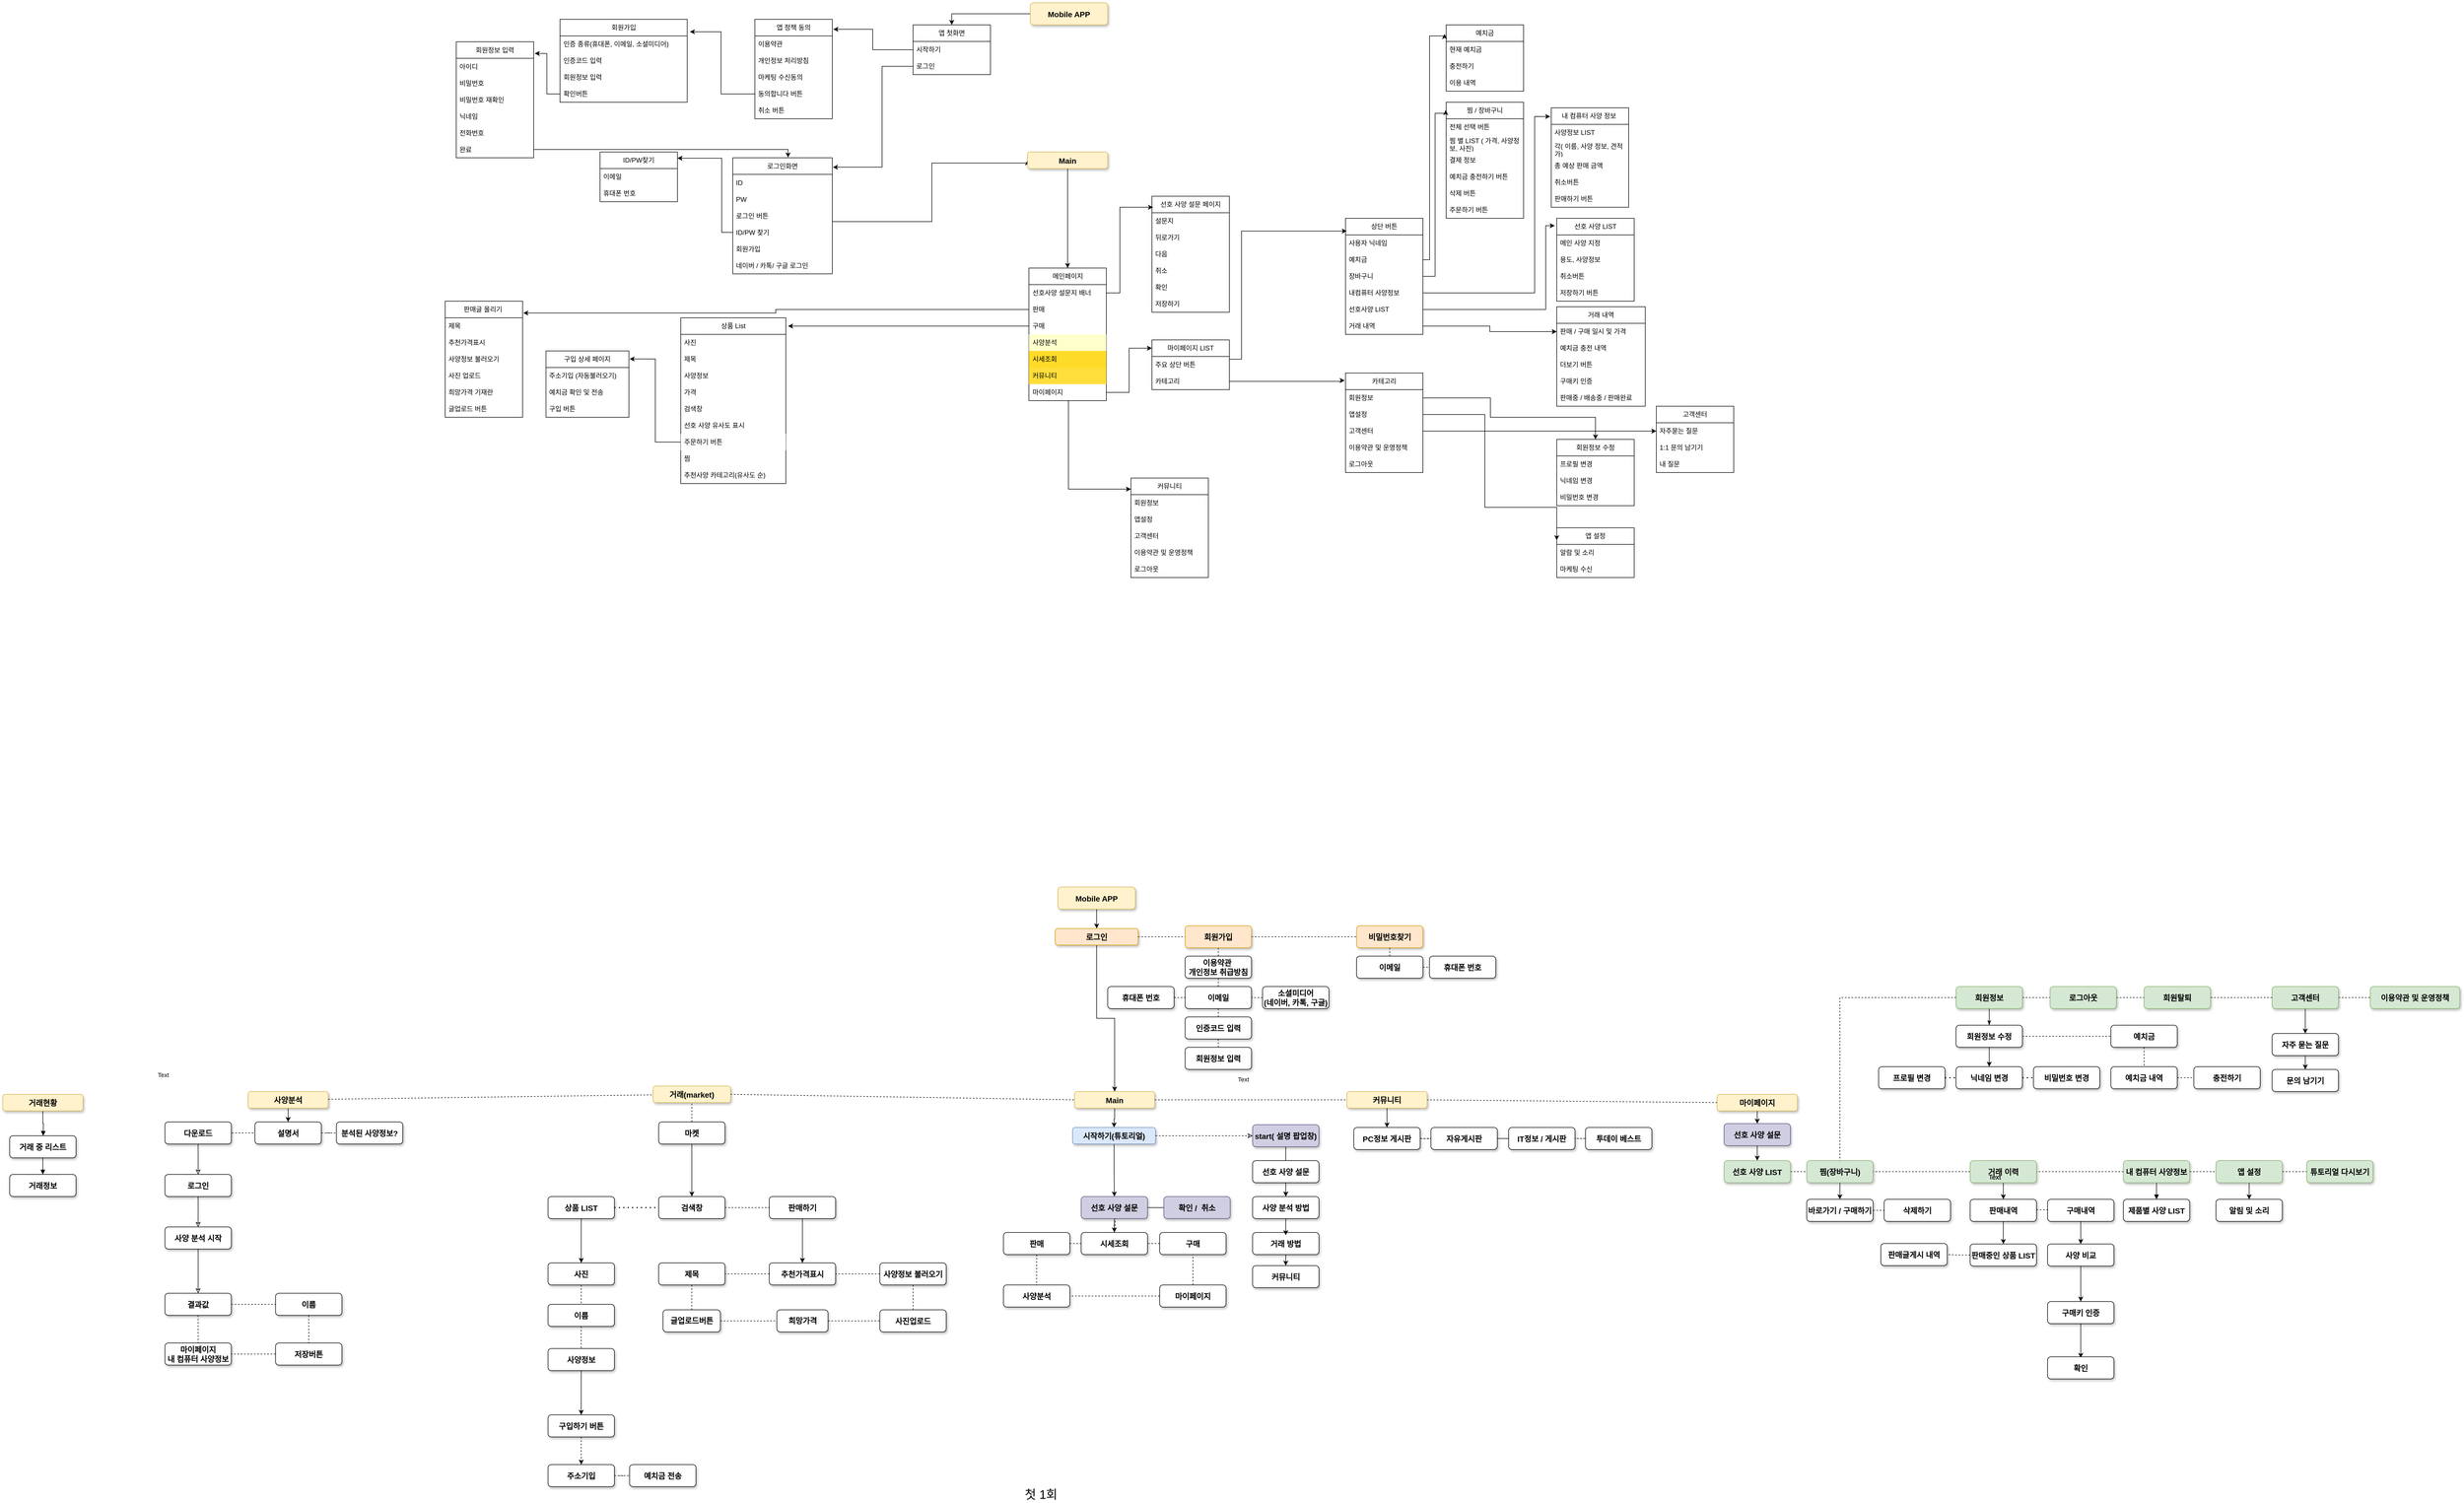 <mxfile version="20.5.3" type="github">
  <diagram name="Page-1" id="97916047-d0de-89f5-080d-49f4d83e522f">
    <mxGraphModel dx="8091" dy="1769.5" grid="1" gridSize="10" guides="1" tooltips="1" connect="1" arrows="1" fold="1" page="1" pageScale="1.5" pageWidth="1169" pageHeight="827" background="none" math="0" shadow="0">
      <root>
        <mxCell id="0" />
        <mxCell id="1" parent="0" />
        <mxCell id="eFe6NXDTMwuamUTCRNsm-122" value="" style="elbow=vertical;strokeWidth=1;endArrow=none;endFill=0;fontStyle=1;dashed=1;entryX=0.966;entryY=0.5;entryDx=0;entryDy=0;exitX=0;exitY=0.5;exitDx=0;exitDy=0;entryPerimeter=0;" parent="1" source="eFe6NXDTMwuamUTCRNsm-106" target="eFe6NXDTMwuamUTCRNsm-108" edge="1">
          <mxGeometry x="-2822.5" y="1154.91" width="100" height="100" as="geometry">
            <mxPoint x="-3214.5" y="1210.0" as="sourcePoint" />
            <mxPoint x="-2969.5" y="1210.0" as="targetPoint" />
          </mxGeometry>
        </mxCell>
        <mxCell id="eFe6NXDTMwuamUTCRNsm-123" value="Text" style="edgeLabel;html=1;align=center;verticalAlign=middle;resizable=0;points=[];" parent="eFe6NXDTMwuamUTCRNsm-122" vertex="1" connectable="0">
          <mxGeometry relative="1" as="geometry">
            <mxPoint x="-593" y="-40" as="offset" />
          </mxGeometry>
        </mxCell>
        <mxCell id="XjYkyjgMCkCa7mMpTtTm-49" value="" style="edgeStyle=orthogonalEdgeStyle;rounded=0;orthogonalLoop=1;jettySize=auto;html=1;" parent="1" source="2" target="3" edge="1">
          <mxGeometry relative="1" as="geometry" />
        </mxCell>
        <mxCell id="2" value="Mobile APP" style="rounded=1;fillColor=#fff2cc;strokeColor=#d6b656;shadow=1;fontStyle=1;fontSize=14;" parent="1" vertex="1">
          <mxGeometry x="-3452" y="1480" width="140" height="40" as="geometry" />
        </mxCell>
        <mxCell id="XjYkyjgMCkCa7mMpTtTm-50" value="" style="edgeStyle=orthogonalEdgeStyle;rounded=0;orthogonalLoop=1;jettySize=auto;html=1;" parent="1" source="3" target="4" edge="1">
          <mxGeometry relative="1" as="geometry" />
        </mxCell>
        <mxCell id="3" value="로그인" style="rounded=1;shadow=1;fontStyle=1;fontSize=14;fillColor=#ffe6cc;strokeColor=#d79b00;" parent="1" vertex="1">
          <mxGeometry x="-3457" y="1555" width="150" height="30" as="geometry" />
        </mxCell>
        <mxCell id="XjYkyjgMCkCa7mMpTtTm-51" value="" style="edgeStyle=orthogonalEdgeStyle;rounded=0;orthogonalLoop=1;jettySize=auto;html=1;" parent="1" source="4" target="eFe6NXDTMwuamUTCRNsm-63" edge="1">
          <mxGeometry relative="1" as="geometry" />
        </mxCell>
        <mxCell id="4" value="Main" style="rounded=1;fillColor=#fff2cc;strokeColor=#d6b656;shadow=1;fontStyle=1;fontSize=14;" parent="1" vertex="1">
          <mxGeometry x="-3422" y="1850" width="145" height="30" as="geometry" />
        </mxCell>
        <mxCell id="33" value="" style="elbow=vertical;strokeWidth=1;endArrow=none;endFill=0;fontStyle=1;dashed=1;entryX=0;entryY=0.5;entryDx=0;entryDy=0;exitX=1;exitY=0.5;exitDx=0;exitDy=0;" parent="1" source="3" target="7" edge="1">
          <mxGeometry x="-3520" y="1560.5" width="100" height="100" as="geometry">
            <mxPoint x="-3232" y="1625" as="sourcePoint" />
            <mxPoint x="-3420" y="1560.5" as="targetPoint" />
          </mxGeometry>
        </mxCell>
        <mxCell id="eFe6NXDTMwuamUTCRNsm-90" value="" style="edgeStyle=none;rounded=0;orthogonalLoop=1;jettySize=auto;html=1;dashed=1;strokeWidth=1;endArrow=none;endFill=0;" parent="1" source="7" target="eFe6NXDTMwuamUTCRNsm-88" edge="1">
          <mxGeometry relative="1" as="geometry" />
        </mxCell>
        <mxCell id="7" value="회원가입" style="rounded=1;shadow=1;fontStyle=1;fontSize=14;fillColor=#ffe6cc;strokeColor=#d79b00;" parent="1" vertex="1">
          <mxGeometry x="-3222" y="1550" width="120" height="40" as="geometry" />
        </mxCell>
        <mxCell id="XjYkyjgMCkCa7mMpTtTm-52" value="" style="edgeStyle=orthogonalEdgeStyle;rounded=0;orthogonalLoop=1;jettySize=auto;html=1;" parent="1" source="eFe6NXDTMwuamUTCRNsm-63" target="eFe6NXDTMwuamUTCRNsm-124" edge="1">
          <mxGeometry relative="1" as="geometry" />
        </mxCell>
        <mxCell id="eFe6NXDTMwuamUTCRNsm-63" value="시작하기(튜토리얼)" style="rounded=1;shadow=1;fontStyle=1;fontSize=14;fillColor=#dae8fc;strokeColor=#6c8ebf;" parent="1" vertex="1">
          <mxGeometry x="-3425.5" y="1915" width="150" height="30" as="geometry" />
        </mxCell>
        <mxCell id="eFe6NXDTMwuamUTCRNsm-64" value="" style="elbow=vertical;strokeWidth=1;endArrow=classic;endFill=0;fontStyle=1;dashed=1;entryX=0;entryY=0.5;entryDx=0;entryDy=0;exitX=1;exitY=0.5;exitDx=0;exitDy=0;" parent="1" source="eFe6NXDTMwuamUTCRNsm-63" target="eFe6NXDTMwuamUTCRNsm-66" edge="1">
          <mxGeometry x="-3475.5" y="1800.5" width="100" height="100" as="geometry">
            <mxPoint x="-3262.5" y="1810" as="sourcePoint" />
            <mxPoint x="-3375.5" y="1800.5" as="targetPoint" />
          </mxGeometry>
        </mxCell>
        <mxCell id="XjYkyjgMCkCa7mMpTtTm-45" value="" style="edgeStyle=orthogonalEdgeStyle;rounded=0;orthogonalLoop=1;jettySize=auto;html=1;startArrow=none;" parent="1" source="eFe6NXDTMwuamUTCRNsm-67" target="eFe6NXDTMwuamUTCRNsm-114" edge="1">
          <mxGeometry relative="1" as="geometry" />
        </mxCell>
        <mxCell id="eFe6NXDTMwuamUTCRNsm-66" value="start( 설명 팝업창)" style="rounded=1;shadow=1;fontStyle=1;fontSize=14;fillColor=#d0cee2;strokeColor=#56517e;" parent="1" vertex="1">
          <mxGeometry x="-3100" y="1910" width="120" height="40" as="geometry" />
        </mxCell>
        <mxCell id="XjYkyjgMCkCa7mMpTtTm-44" value="" style="edgeStyle=orthogonalEdgeStyle;rounded=0;orthogonalLoop=1;jettySize=auto;html=1;" parent="1" source="eFe6NXDTMwuamUTCRNsm-67" target="eFe6NXDTMwuamUTCRNsm-114" edge="1">
          <mxGeometry relative="1" as="geometry" />
        </mxCell>
        <mxCell id="XjYkyjgMCkCa7mMpTtTm-40" value="" style="edgeStyle=orthogonalEdgeStyle;rounded=0;orthogonalLoop=1;jettySize=auto;html=1;" parent="1" source="eFe6NXDTMwuamUTCRNsm-68" target="eFe6NXDTMwuamUTCRNsm-69" edge="1">
          <mxGeometry relative="1" as="geometry" />
        </mxCell>
        <mxCell id="eFe6NXDTMwuamUTCRNsm-68" value="거래 방법" style="rounded=1;shadow=1;fontStyle=1;fontSize=14;" parent="1" vertex="1">
          <mxGeometry x="-3100" y="2105" width="120" height="40" as="geometry" />
        </mxCell>
        <mxCell id="eFe6NXDTMwuamUTCRNsm-69" value="커뮤니티" style="rounded=1;shadow=1;fontStyle=1;fontSize=14;" parent="1" vertex="1">
          <mxGeometry x="-3100" y="2165" width="120" height="40" as="geometry" />
        </mxCell>
        <mxCell id="eFe6NXDTMwuamUTCRNsm-75" value="이메일" style="rounded=1;shadow=1;fontStyle=1;fontSize=14;" parent="1" vertex="1">
          <mxGeometry x="-3222" y="1660" width="120" height="40" as="geometry" />
        </mxCell>
        <mxCell id="eFe6NXDTMwuamUTCRNsm-76" value="휴대폰 번호" style="rounded=1;shadow=1;fontStyle=1;fontSize=14;" parent="1" vertex="1">
          <mxGeometry x="-3362" y="1660" width="120" height="40" as="geometry" />
        </mxCell>
        <mxCell id="eFe6NXDTMwuamUTCRNsm-77" value="" style="edgeStyle=none;rounded=0;orthogonalLoop=1;jettySize=auto;html=1;dashed=1;strokeWidth=1;endArrow=none;endFill=0;entryX=1;entryY=0.5;entryDx=0;entryDy=0;" parent="1" source="eFe6NXDTMwuamUTCRNsm-78" target="eFe6NXDTMwuamUTCRNsm-75" edge="1">
          <mxGeometry relative="1" as="geometry" />
        </mxCell>
        <mxCell id="eFe6NXDTMwuamUTCRNsm-78" value="소셜미디어&#xa;(네이버, 카톡, 구글)" style="rounded=1;shadow=1;fontStyle=1;fontSize=14;" parent="1" vertex="1">
          <mxGeometry x="-3082" y="1660" width="120" height="40" as="geometry" />
        </mxCell>
        <mxCell id="eFe6NXDTMwuamUTCRNsm-80" value="" style="edgeStyle=none;rounded=0;orthogonalLoop=1;jettySize=auto;html=1;dashed=1;strokeWidth=1;endArrow=none;endFill=0;entryX=0;entryY=0.5;entryDx=0;entryDy=0;exitX=1;exitY=0.5;exitDx=0;exitDy=0;" parent="1" source="eFe6NXDTMwuamUTCRNsm-76" target="eFe6NXDTMwuamUTCRNsm-75" edge="1">
          <mxGeometry relative="1" as="geometry">
            <mxPoint x="-3382.55" y="1664.01" as="sourcePoint" />
            <mxPoint x="-3382" y="1630" as="targetPoint" />
            <Array as="points" />
          </mxGeometry>
        </mxCell>
        <mxCell id="eFe6NXDTMwuamUTCRNsm-83" value="" style="edgeStyle=none;rounded=0;orthogonalLoop=1;jettySize=auto;html=1;dashed=1;strokeWidth=1;endArrow=none;endFill=0;exitX=0.5;exitY=0;exitDx=0;exitDy=0;" parent="1" source="eFe6NXDTMwuamUTCRNsm-75" edge="1">
          <mxGeometry relative="1" as="geometry">
            <mxPoint x="-3162" y="1605" as="sourcePoint" />
            <mxPoint x="-3162" y="1625" as="targetPoint" />
            <Array as="points" />
          </mxGeometry>
        </mxCell>
        <mxCell id="eFe6NXDTMwuamUTCRNsm-84" value="" style="elbow=vertical;strokeWidth=1;endArrow=none;endFill=0;fontStyle=1;dashed=1;entryX=0;entryY=0.5;entryDx=0;entryDy=0;exitX=1;exitY=0.5;exitDx=0;exitDy=0;" parent="1" target="eFe6NXDTMwuamUTCRNsm-86" edge="1">
          <mxGeometry x="-3315" y="1560.5" width="100" height="100" as="geometry">
            <mxPoint x="-3102" y="1570" as="sourcePoint" />
            <mxPoint x="-3215" y="1560.5" as="targetPoint" />
          </mxGeometry>
        </mxCell>
        <mxCell id="eFe6NXDTMwuamUTCRNsm-85" value="첫 1회" style="edgeLabel;html=1;align=center;verticalAlign=middle;resizable=0;points=[];fontSize=22;" parent="eFe6NXDTMwuamUTCRNsm-84" vertex="1" connectable="0">
          <mxGeometry relative="1" as="geometry">
            <mxPoint x="-476" y="1010" as="offset" />
          </mxGeometry>
        </mxCell>
        <mxCell id="eFe6NXDTMwuamUTCRNsm-86" value="비밀번호찾기" style="rounded=1;shadow=1;fontStyle=1;fontSize=14;fillColor=#ffe6cc;strokeColor=#d79b00;" parent="1" vertex="1">
          <mxGeometry x="-2912" y="1550" width="120" height="40" as="geometry" />
        </mxCell>
        <mxCell id="eFe6NXDTMwuamUTCRNsm-88" value="이용약관 &#xa;개인정보 취급방침" style="rounded=1;shadow=1;fontStyle=1;fontSize=14;" parent="1" vertex="1">
          <mxGeometry x="-3222" y="1605" width="120" height="40" as="geometry" />
        </mxCell>
        <mxCell id="eFe6NXDTMwuamUTCRNsm-89" value="" style="edgeStyle=none;rounded=0;orthogonalLoop=1;jettySize=auto;html=1;dashed=1;strokeWidth=1;endArrow=none;endFill=0;exitX=0.5;exitY=0;exitDx=0;exitDy=0;" parent="1" source="eFe6NXDTMwuamUTCRNsm-88" edge="1">
          <mxGeometry relative="1" as="geometry">
            <mxPoint x="-3162" y="1590" as="sourcePoint" />
            <mxPoint x="-3162" y="1595" as="targetPoint" />
            <Array as="points" />
          </mxGeometry>
        </mxCell>
        <mxCell id="eFe6NXDTMwuamUTCRNsm-93" value="이메일" style="rounded=1;shadow=1;fontStyle=1;fontSize=14;" parent="1" vertex="1">
          <mxGeometry x="-2912" y="1605" width="120" height="40" as="geometry" />
        </mxCell>
        <mxCell id="eFe6NXDTMwuamUTCRNsm-94" value="휴대폰 번호" style="rounded=1;shadow=1;fontStyle=1;fontSize=14;" parent="1" vertex="1">
          <mxGeometry x="-2780.25" y="1605" width="120" height="40" as="geometry" />
        </mxCell>
        <mxCell id="eFe6NXDTMwuamUTCRNsm-96" value="" style="edgeStyle=none;rounded=0;orthogonalLoop=1;jettySize=auto;html=1;dashed=1;strokeWidth=1;endArrow=none;endFill=0;exitX=0.5;exitY=0;exitDx=0;exitDy=0;entryX=0.5;entryY=1;entryDx=0;entryDy=0;" parent="1" source="eFe6NXDTMwuamUTCRNsm-93" target="eFe6NXDTMwuamUTCRNsm-86" edge="1">
          <mxGeometry relative="1" as="geometry">
            <mxPoint x="-3047" y="1670" as="sourcePoint" />
            <mxPoint x="-3047" y="1635" as="targetPoint" />
            <Array as="points" />
          </mxGeometry>
        </mxCell>
        <mxCell id="eFe6NXDTMwuamUTCRNsm-97" value="인증코드 입력" style="rounded=1;shadow=1;fontStyle=1;fontSize=14;" parent="1" vertex="1">
          <mxGeometry x="-3222" y="1715" width="120" height="40" as="geometry" />
        </mxCell>
        <mxCell id="eFe6NXDTMwuamUTCRNsm-100" value="회원정보 입력" style="rounded=1;shadow=1;fontStyle=1;fontSize=14;" parent="1" vertex="1">
          <mxGeometry x="-3222" y="1770" width="120" height="40" as="geometry" />
        </mxCell>
        <mxCell id="eFe6NXDTMwuamUTCRNsm-101" value="" style="edgeStyle=none;rounded=0;orthogonalLoop=1;jettySize=auto;html=1;dashed=1;strokeWidth=1;endArrow=none;endFill=0;entryX=0.5;entryY=1;entryDx=0;entryDy=0;exitX=0.5;exitY=0;exitDx=0;exitDy=0;" parent="1" source="eFe6NXDTMwuamUTCRNsm-100" edge="1">
          <mxGeometry relative="1" as="geometry">
            <mxPoint x="-3382.55" y="1719.01" as="sourcePoint" />
            <mxPoint x="-3162" y="1755" as="targetPoint" />
            <Array as="points" />
          </mxGeometry>
        </mxCell>
        <mxCell id="eFe6NXDTMwuamUTCRNsm-103" value="" style="edgeStyle=none;rounded=0;orthogonalLoop=1;jettySize=auto;html=1;dashed=1;strokeWidth=1;endArrow=none;endFill=0;exitX=0.5;exitY=0;exitDx=0;exitDy=0;entryX=0.5;entryY=1;entryDx=0;entryDy=0;" parent="1" source="eFe6NXDTMwuamUTCRNsm-97" target="eFe6NXDTMwuamUTCRNsm-75" edge="1">
          <mxGeometry relative="1" as="geometry">
            <mxPoint x="-3082" y="1755" as="sourcePoint" />
            <mxPoint x="-3002" y="1755" as="targetPoint" />
            <Array as="points" />
          </mxGeometry>
        </mxCell>
        <mxCell id="eFe6NXDTMwuamUTCRNsm-104" value="" style="edgeStyle=none;rounded=0;orthogonalLoop=1;jettySize=auto;html=1;dashed=1;strokeWidth=1;endArrow=none;endFill=0;exitX=1;exitY=0.5;exitDx=0;exitDy=0;entryX=0;entryY=0.5;entryDx=0;entryDy=0;" parent="1" source="eFe6NXDTMwuamUTCRNsm-93" target="eFe6NXDTMwuamUTCRNsm-94" edge="1">
          <mxGeometry relative="1" as="geometry">
            <mxPoint x="-2842.0" y="1615" as="sourcePoint" />
            <mxPoint x="-2842.0" y="1600" as="targetPoint" />
            <Array as="points" />
          </mxGeometry>
        </mxCell>
        <mxCell id="XjYkyjgMCkCa7mMpTtTm-55" value="" style="edgeStyle=orthogonalEdgeStyle;rounded=0;orthogonalLoop=1;jettySize=auto;html=1;entryX=0.5;entryY=0;entryDx=0;entryDy=0;" parent="1" source="eFe6NXDTMwuamUTCRNsm-106" target="eFe6NXDTMwuamUTCRNsm-133" edge="1">
          <mxGeometry relative="1" as="geometry" />
        </mxCell>
        <mxCell id="eFe6NXDTMwuamUTCRNsm-106" value="마이페이지" style="rounded=1;fillColor=#fff2cc;strokeColor=#d6b656;shadow=1;fontStyle=1;fontSize=14;" parent="1" vertex="1">
          <mxGeometry x="-2260" y="1855" width="145" height="30" as="geometry" />
        </mxCell>
        <mxCell id="XjYkyjgMCkCa7mMpTtTm-47" value="" style="edgeStyle=orthogonalEdgeStyle;rounded=0;orthogonalLoop=1;jettySize=auto;html=1;" parent="1" source="eFe6NXDTMwuamUTCRNsm-107" target="eFe6NXDTMwuamUTCRNsm-157" edge="1">
          <mxGeometry relative="1" as="geometry" />
        </mxCell>
        <mxCell id="eFe6NXDTMwuamUTCRNsm-107" value="사양분석" style="rounded=1;fillColor=#fff2cc;strokeColor=#d6b656;shadow=1;fontStyle=1;fontSize=14;" parent="1" vertex="1">
          <mxGeometry x="-4916.5" y="1850" width="145" height="30" as="geometry" />
        </mxCell>
        <mxCell id="eFe6NXDTMwuamUTCRNsm-108" value="커뮤니티" style="rounded=1;fillColor=#fff2cc;strokeColor=#d6b656;shadow=1;fontStyle=1;fontSize=14;" parent="1" vertex="1">
          <mxGeometry x="-2929.5" y="1850" width="145" height="30" as="geometry" />
        </mxCell>
        <mxCell id="XjYkyjgMCkCa7mMpTtTm-43" value="" style="edgeStyle=orthogonalEdgeStyle;rounded=0;orthogonalLoop=1;jettySize=auto;html=1;entryX=0.5;entryY=0.125;entryDx=0;entryDy=0;entryPerimeter=0;" parent="1" source="eFe6NXDTMwuamUTCRNsm-114" target="eFe6NXDTMwuamUTCRNsm-68" edge="1">
          <mxGeometry relative="1" as="geometry">
            <mxPoint x="-3040" y="2095" as="targetPoint" />
          </mxGeometry>
        </mxCell>
        <mxCell id="eFe6NXDTMwuamUTCRNsm-114" value="사양 분석 방법" style="rounded=1;shadow=1;fontStyle=1;fontSize=14;" parent="1" vertex="1">
          <mxGeometry x="-3100" y="2040" width="120" height="40" as="geometry" />
        </mxCell>
        <mxCell id="eFe6NXDTMwuamUTCRNsm-116" value="" style="elbow=vertical;strokeWidth=1;endArrow=none;endFill=0;fontStyle=1;dashed=1;" parent="1" source="eFe6NXDTMwuamUTCRNsm-107" target="eFe6NXDTMwuamUTCRNsm-105" edge="1">
          <mxGeometry x="-3962" y="1810.5" width="100" height="100" as="geometry">
            <mxPoint x="-4346.5" y="1865" as="sourcePoint" />
            <mxPoint x="-4206.5" y="1865.0" as="targetPoint" />
          </mxGeometry>
        </mxCell>
        <mxCell id="eFe6NXDTMwuamUTCRNsm-117" value="Text" style="edgeLabel;html=1;align=center;verticalAlign=middle;resizable=0;points=[];" parent="eFe6NXDTMwuamUTCRNsm-116" vertex="1" connectable="0">
          <mxGeometry relative="1" as="geometry">
            <mxPoint x="-593" y="-40" as="offset" />
          </mxGeometry>
        </mxCell>
        <mxCell id="eFe6NXDTMwuamUTCRNsm-118" value="" style="elbow=vertical;strokeWidth=1;endArrow=none;endFill=0;fontStyle=1;dashed=1;exitX=1;exitY=0.5;exitDx=0;exitDy=0;entryX=0;entryY=0.5;entryDx=0;entryDy=0;" parent="1" source="eFe6NXDTMwuamUTCRNsm-105" target="4" edge="1">
          <mxGeometry x="-3180.5" y="1809.91" width="100" height="100" as="geometry">
            <mxPoint x="-3565" y="1864.41" as="sourcePoint" />
            <mxPoint x="-3410" y="1855" as="targetPoint" />
            <Array as="points" />
          </mxGeometry>
        </mxCell>
        <mxCell id="eFe6NXDTMwuamUTCRNsm-120" value="" style="elbow=vertical;strokeWidth=1;endArrow=none;endFill=0;fontStyle=1;dashed=1;entryX=0;entryY=0.5;entryDx=0;entryDy=0;" parent="1" source="4" target="eFe6NXDTMwuamUTCRNsm-108" edge="1">
          <mxGeometry x="-2883" y="1809.91" width="100" height="100" as="geometry">
            <mxPoint x="-3270" y="1865" as="sourcePoint" />
            <mxPoint x="-3127.5" y="1864.41" as="targetPoint" />
          </mxGeometry>
        </mxCell>
        <mxCell id="rimcrX7OqDLzWgMT_Scs-69" value="" style="edgeStyle=orthogonalEdgeStyle;rounded=0;orthogonalLoop=1;jettySize=auto;html=1;endArrow=none;endFill=0;" parent="1" source="eFe6NXDTMwuamUTCRNsm-124" target="rimcrX7OqDLzWgMT_Scs-68" edge="1">
          <mxGeometry relative="1" as="geometry" />
        </mxCell>
        <mxCell id="XjYkyjgMCkCa7mMpTtTm-53" value="" style="edgeStyle=orthogonalEdgeStyle;rounded=0;orthogonalLoop=1;jettySize=auto;html=1;" parent="1" source="eFe6NXDTMwuamUTCRNsm-124" target="eFe6NXDTMwuamUTCRNsm-131" edge="1">
          <mxGeometry relative="1" as="geometry" />
        </mxCell>
        <mxCell id="eFe6NXDTMwuamUTCRNsm-124" value="선호 사양 설문" style="rounded=1;shadow=1;fontStyle=1;fontSize=14;fillColor=#d0cee2;strokeColor=#56517e;" parent="1" vertex="1">
          <mxGeometry x="-3410" y="2040" width="120" height="40" as="geometry" />
        </mxCell>
        <mxCell id="eFe6NXDTMwuamUTCRNsm-125" value="" style="edgeStyle=none;rounded=0;orthogonalLoop=1;jettySize=auto;html=1;dashed=1;strokeWidth=1;endArrow=none;endFill=0;exitX=0;exitY=0.5;exitDx=0;exitDy=0;" parent="1" source="eFe6NXDTMwuamUTCRNsm-126" target="eFe6NXDTMwuamUTCRNsm-131" edge="1">
          <mxGeometry relative="1" as="geometry">
            <mxPoint x="-3348" y="2145" as="targetPoint" />
          </mxGeometry>
        </mxCell>
        <mxCell id="eFe6NXDTMwuamUTCRNsm-126" value="구매" style="rounded=1;shadow=1;fontStyle=1;fontSize=14;" parent="1" vertex="1">
          <mxGeometry x="-3268" y="2105" width="120" height="40" as="geometry" />
        </mxCell>
        <mxCell id="URNRII1w7KCXuAZZDhyS-84" value="" style="edgeStyle=orthogonalEdgeStyle;rounded=0;orthogonalLoop=1;jettySize=auto;html=1;dashed=1;endArrow=none;endFill=0;" parent="1" source="eFe6NXDTMwuamUTCRNsm-127" target="URNRII1w7KCXuAZZDhyS-83" edge="1">
          <mxGeometry relative="1" as="geometry" />
        </mxCell>
        <mxCell id="eFe6NXDTMwuamUTCRNsm-127" value="판매" style="rounded=1;shadow=1;fontStyle=1;fontSize=14;" parent="1" vertex="1">
          <mxGeometry x="-3550.5" y="2105" width="120" height="40" as="geometry" />
        </mxCell>
        <mxCell id="eFe6NXDTMwuamUTCRNsm-131" value="시세조회" style="rounded=1;shadow=1;fontStyle=1;fontSize=14;" parent="1" vertex="1">
          <mxGeometry x="-3410" y="2105" width="120" height="40" as="geometry" />
        </mxCell>
        <mxCell id="eFe6NXDTMwuamUTCRNsm-132" value="" style="edgeStyle=none;rounded=0;orthogonalLoop=1;jettySize=auto;html=1;dashed=1;strokeWidth=1;endArrow=none;endFill=0;entryX=0.5;entryY=1;entryDx=0;entryDy=0;exitX=0.5;exitY=0;exitDx=0;exitDy=0;" parent="1" source="eFe6NXDTMwuamUTCRNsm-131" edge="1">
          <mxGeometry relative="1" as="geometry">
            <mxPoint x="-3568.55" y="2054.01" as="sourcePoint" />
            <mxPoint x="-3348" y="2080" as="targetPoint" />
            <Array as="points" />
          </mxGeometry>
        </mxCell>
        <mxCell id="XjYkyjgMCkCa7mMpTtTm-56" value="" style="edgeStyle=orthogonalEdgeStyle;rounded=0;orthogonalLoop=1;jettySize=auto;html=1;" parent="1" source="eFe6NXDTMwuamUTCRNsm-133" target="eFe6NXDTMwuamUTCRNsm-221" edge="1">
          <mxGeometry relative="1" as="geometry" />
        </mxCell>
        <mxCell id="eFe6NXDTMwuamUTCRNsm-133" value="선호 사양 설문" style="rounded=1;shadow=1;fontStyle=1;fontSize=14;fillColor=#d0cee2;strokeColor=#56517e;" parent="1" vertex="1">
          <mxGeometry x="-2247.5" y="1908" width="120" height="40" as="geometry" />
        </mxCell>
        <mxCell id="eFe6NXDTMwuamUTCRNsm-134" value="" style="edgeStyle=none;rounded=0;orthogonalLoop=1;jettySize=auto;html=1;dashed=1;strokeWidth=1;endArrow=none;endFill=0;entryX=1;entryY=0.5;entryDx=0;entryDy=0;" parent="1" source="eFe6NXDTMwuamUTCRNsm-135" target="eFe6NXDTMwuamUTCRNsm-140" edge="1">
          <mxGeometry relative="1" as="geometry">
            <mxPoint x="-2270" y="2015.0" as="targetPoint" />
          </mxGeometry>
        </mxCell>
        <mxCell id="XjYkyjgMCkCa7mMpTtTm-63" value="" style="edgeStyle=orthogonalEdgeStyle;rounded=0;orthogonalLoop=1;jettySize=auto;html=1;" parent="1" source="eFe6NXDTMwuamUTCRNsm-135" target="eFe6NXDTMwuamUTCRNsm-142" edge="1">
          <mxGeometry relative="1" as="geometry" />
        </mxCell>
        <mxCell id="eFe6NXDTMwuamUTCRNsm-135" value="거래 이력" style="rounded=1;shadow=1;fontStyle=1;fontSize=14;fillColor=#d5e8d4;strokeColor=#82b366;" parent="1" vertex="1">
          <mxGeometry x="-1802.5" y="1975" width="120" height="40" as="geometry" />
        </mxCell>
        <mxCell id="r77UMJ5Ng2X09h00kHRx-50" style="edgeStyle=orthogonalEdgeStyle;rounded=0;orthogonalLoop=1;jettySize=auto;html=1;exitX=0.5;exitY=1;exitDx=0;exitDy=0;entryX=0.5;entryY=0;entryDx=0;entryDy=0;endArrow=classicThin;endFill=1;" parent="1" source="eFe6NXDTMwuamUTCRNsm-136" target="URNRII1w7KCXuAZZDhyS-33" edge="1">
          <mxGeometry relative="1" as="geometry" />
        </mxCell>
        <mxCell id="r77UMJ5Ng2X09h00kHRx-53" value="" style="edgeStyle=orthogonalEdgeStyle;rounded=0;orthogonalLoop=1;jettySize=auto;html=1;endArrow=none;endFill=0;dashed=1;" parent="1" source="eFe6NXDTMwuamUTCRNsm-136" target="URNRII1w7KCXuAZZDhyS-42" edge="1">
          <mxGeometry relative="1" as="geometry" />
        </mxCell>
        <mxCell id="eFe6NXDTMwuamUTCRNsm-136" value="회원정보" style="rounded=1;shadow=1;fontStyle=1;fontSize=14;fillColor=#d5e8d4;strokeColor=#82b366;" parent="1" vertex="1">
          <mxGeometry x="-1828" y="1660" width="120" height="40" as="geometry" />
        </mxCell>
        <mxCell id="XjYkyjgMCkCa7mMpTtTm-57" value="" style="edgeStyle=orthogonalEdgeStyle;rounded=0;orthogonalLoop=1;jettySize=auto;html=1;" parent="1" source="eFe6NXDTMwuamUTCRNsm-140" target="eFe6NXDTMwuamUTCRNsm-217" edge="1">
          <mxGeometry relative="1" as="geometry" />
        </mxCell>
        <mxCell id="eFe6NXDTMwuamUTCRNsm-140" value="찜(장바구니)" style="rounded=1;shadow=1;fontStyle=1;fontSize=14;fillColor=#d5e8d4;strokeColor=#82b366;" parent="1" vertex="1">
          <mxGeometry x="-2098" y="1975" width="120" height="40" as="geometry" />
        </mxCell>
        <mxCell id="XjYkyjgMCkCa7mMpTtTm-59" value="" style="edgeStyle=orthogonalEdgeStyle;rounded=0;orthogonalLoop=1;jettySize=auto;html=1;" parent="1" source="eFe6NXDTMwuamUTCRNsm-142" target="rimcrX7OqDLzWgMT_Scs-76" edge="1">
          <mxGeometry relative="1" as="geometry" />
        </mxCell>
        <mxCell id="eFe6NXDTMwuamUTCRNsm-142" value="판매내역" style="rounded=1;shadow=1;fontStyle=1;fontSize=14;" parent="1" vertex="1">
          <mxGeometry x="-1802.5" y="2045" width="120" height="40" as="geometry" />
        </mxCell>
        <mxCell id="XjYkyjgMCkCa7mMpTtTm-60" value="" style="edgeStyle=orthogonalEdgeStyle;rounded=0;orthogonalLoop=1;jettySize=auto;html=1;" parent="1" source="eFe6NXDTMwuamUTCRNsm-145" target="rimcrX7OqDLzWgMT_Scs-70" edge="1">
          <mxGeometry relative="1" as="geometry" />
        </mxCell>
        <mxCell id="eFe6NXDTMwuamUTCRNsm-145" value="구매내역" style="rounded=1;shadow=1;fontStyle=1;fontSize=14;" parent="1" vertex="1">
          <mxGeometry x="-1662.5" y="2045" width="120" height="40" as="geometry" />
        </mxCell>
        <mxCell id="eFe6NXDTMwuamUTCRNsm-146" value="" style="elbow=vertical;strokeWidth=1;endArrow=none;endFill=0;fontStyle=1;dashed=1;entryX=0;entryY=0.5;entryDx=0;entryDy=0;exitX=1;exitY=0.5;exitDx=0;exitDy=0;" parent="1" edge="1">
          <mxGeometry x="-2408" y="1599.5" width="100" height="100" as="geometry">
            <mxPoint x="-1682.5" y="2064" as="sourcePoint" />
            <mxPoint x="-1662.5" y="2064" as="targetPoint" />
          </mxGeometry>
        </mxCell>
        <mxCell id="eFe6NXDTMwuamUTCRNsm-148" value="판매글게시 내역" style="rounded=1;shadow=1;fontStyle=1;fontSize=14;" parent="1" vertex="1">
          <mxGeometry x="-1964" y="2125" width="120" height="40" as="geometry" />
        </mxCell>
        <mxCell id="rimcrX7OqDLzWgMT_Scs-63" value="" style="edgeStyle=orthogonalEdgeStyle;rounded=0;orthogonalLoop=1;jettySize=auto;html=1;endArrow=block;endFill=1;" parent="1" source="eFe6NXDTMwuamUTCRNsm-155" target="rimcrX7OqDLzWgMT_Scs-62" edge="1">
          <mxGeometry relative="1" as="geometry" />
        </mxCell>
        <mxCell id="eFe6NXDTMwuamUTCRNsm-155" value="내 컴퓨터 사양정보" style="rounded=1;shadow=1;fontStyle=1;fontSize=14;fillColor=#d5e8d4;strokeColor=#82b366;" parent="1" vertex="1">
          <mxGeometry x="-1525.5" y="1975" width="120" height="40" as="geometry" />
        </mxCell>
        <mxCell id="eFe6NXDTMwuamUTCRNsm-156" value="" style="edgeStyle=none;rounded=0;orthogonalLoop=1;jettySize=auto;html=1;dashed=1;strokeWidth=1;endArrow=none;endFill=0;exitX=0;exitY=0.5;exitDx=0;exitDy=0;entryX=1;entryY=0.5;entryDx=0;entryDy=0;" parent="1" source="eFe6NXDTMwuamUTCRNsm-155" target="eFe6NXDTMwuamUTCRNsm-135" edge="1">
          <mxGeometry relative="1" as="geometry">
            <mxPoint x="-1682.5" y="1935" as="targetPoint" />
            <mxPoint x="-1532.5" y="1935" as="sourcePoint" />
          </mxGeometry>
        </mxCell>
        <mxCell id="URNRII1w7KCXuAZZDhyS-81" value="" style="edgeStyle=orthogonalEdgeStyle;rounded=0;orthogonalLoop=1;jettySize=auto;html=1;dashed=1;endArrow=none;endFill=0;" parent="1" source="eFe6NXDTMwuamUTCRNsm-157" target="URNRII1w7KCXuAZZDhyS-80" edge="1">
          <mxGeometry relative="1" as="geometry" />
        </mxCell>
        <mxCell id="eFe6NXDTMwuamUTCRNsm-157" value="설명서" style="rounded=1;shadow=1;fontStyle=1;fontSize=14;" parent="1" vertex="1">
          <mxGeometry x="-4904" y="1905" width="120" height="40" as="geometry" />
        </mxCell>
        <mxCell id="eFe6NXDTMwuamUTCRNsm-158" value="" style="edgeStyle=none;rounded=0;orthogonalLoop=1;jettySize=auto;html=1;dashed=1;strokeWidth=1;endArrow=none;endFill=0;entryX=0;entryY=0.5;entryDx=0;entryDy=0;" parent="1" target="eFe6NXDTMwuamUTCRNsm-159" edge="1">
          <mxGeometry relative="1" as="geometry">
            <mxPoint x="-4906.72" y="1925" as="sourcePoint" />
            <mxPoint x="-4844" y="1885.0" as="targetPoint" />
            <Array as="points" />
          </mxGeometry>
        </mxCell>
        <mxCell id="rimcrX7OqDLzWgMT_Scs-48" value="" style="edgeStyle=orthogonalEdgeStyle;rounded=0;orthogonalLoop=1;jettySize=auto;html=1;endArrow=classic;endFill=0;" parent="1" source="eFe6NXDTMwuamUTCRNsm-159" target="rimcrX7OqDLzWgMT_Scs-47" edge="1">
          <mxGeometry relative="1" as="geometry" />
        </mxCell>
        <mxCell id="eFe6NXDTMwuamUTCRNsm-159" value="다운로드" style="rounded=1;shadow=1;fontStyle=1;fontSize=14;" parent="1" vertex="1">
          <mxGeometry x="-5066.72" y="1905" width="120" height="40" as="geometry" />
        </mxCell>
        <mxCell id="eFe6NXDTMwuamUTCRNsm-161" value="" style="elbow=vertical;strokeWidth=1;endArrow=none;endFill=0;fontStyle=1;dashed=1;entryX=0.5;entryY=1;entryDx=0;entryDy=0;exitX=0.5;exitY=0;exitDx=0;exitDy=0;" parent="1" source="eFe6NXDTMwuamUTCRNsm-163" target="eFe6NXDTMwuamUTCRNsm-105" edge="1">
          <mxGeometry x="-4112" y="1820.5" width="100" height="100" as="geometry">
            <mxPoint x="-4116.5" y="1900" as="sourcePoint" />
            <mxPoint x="-4176.5" y="1875.0" as="targetPoint" />
          </mxGeometry>
        </mxCell>
        <mxCell id="a7F1Hl_PlcMjDDjZayLa-35" value="" style="edgeStyle=orthogonalEdgeStyle;rounded=0;orthogonalLoop=1;jettySize=auto;html=1;" parent="1" source="eFe6NXDTMwuamUTCRNsm-163" target="a7F1Hl_PlcMjDDjZayLa-34" edge="1">
          <mxGeometry relative="1" as="geometry" />
        </mxCell>
        <mxCell id="eFe6NXDTMwuamUTCRNsm-163" value="마켓" style="rounded=1;shadow=1;fontStyle=1;fontSize=14;" parent="1" vertex="1">
          <mxGeometry x="-4174" y="1905" width="120" height="40" as="geometry" />
        </mxCell>
        <mxCell id="eFe6NXDTMwuamUTCRNsm-169" value="" style="edgeStyle=none;rounded=0;orthogonalLoop=1;jettySize=auto;html=1;dashed=1;strokeWidth=1;endArrow=none;endFill=0;entryX=0;entryY=0.5;entryDx=0;entryDy=0;exitX=1;exitY=0.5;exitDx=0;exitDy=0;" parent="1" source="a7F1Hl_PlcMjDDjZayLa-34" target="a7F1Hl_PlcMjDDjZayLa-36" edge="1">
          <mxGeometry relative="1" as="geometry">
            <mxPoint x="-4054" y="1995" as="sourcePoint" />
            <mxPoint x="-4116.5" y="1960.0" as="targetPoint" />
            <Array as="points" />
          </mxGeometry>
        </mxCell>
        <mxCell id="eFe6NXDTMwuamUTCRNsm-178" value="" style="edgeStyle=none;rounded=0;orthogonalLoop=1;jettySize=auto;html=1;dashed=1;strokeWidth=1;endArrow=none;endFill=0;entryX=0.5;entryY=0;entryDx=0;entryDy=0;exitX=0.5;exitY=1;exitDx=0;exitDy=0;" parent="1" source="a7F1Hl_PlcMjDDjZayLa-60" target="a7F1Hl_PlcMjDDjZayLa-57" edge="1">
          <mxGeometry relative="1" as="geometry">
            <mxPoint x="-4229.776" y="2285" as="targetPoint" />
          </mxGeometry>
        </mxCell>
        <mxCell id="eFe6NXDTMwuamUTCRNsm-184" value="" style="edgeStyle=none;rounded=0;orthogonalLoop=1;jettySize=auto;html=1;dashed=1;strokeWidth=1;endArrow=none;endFill=0;" parent="1" edge="1">
          <mxGeometry relative="1" as="geometry">
            <mxPoint x="-3964.22" y="2460" as="targetPoint" />
            <mxPoint x="-3964.22" y="2460" as="sourcePoint" />
          </mxGeometry>
        </mxCell>
        <mxCell id="eFe6NXDTMwuamUTCRNsm-179" value="" style="edgeStyle=none;rounded=0;orthogonalLoop=1;jettySize=auto;html=1;dashed=1;strokeWidth=1;endArrow=none;endFill=0;entryX=1;entryY=0.5;entryDx=0;entryDy=0;exitX=0;exitY=0.5;exitDx=0;exitDy=0;" parent="1" source="a7F1Hl_PlcMjDDjZayLa-52" target="a7F1Hl_PlcMjDDjZayLa-55" edge="1">
          <mxGeometry relative="1" as="geometry">
            <mxPoint x="-3936.5" y="2295" as="sourcePoint" />
            <mxPoint x="-3936.5" y="2320" as="targetPoint" />
            <Array as="points" />
          </mxGeometry>
        </mxCell>
        <mxCell id="eFe6NXDTMwuamUTCRNsm-183" value="" style="edgeStyle=none;rounded=0;orthogonalLoop=1;jettySize=auto;html=1;dashed=1;strokeWidth=1;endArrow=none;endFill=0;exitX=1;exitY=0.5;exitDx=0;exitDy=0;" parent="1" source="eFe6NXDTMwuamUTCRNsm-186" target="eFe6NXDTMwuamUTCRNsm-182" edge="1">
          <mxGeometry relative="1" as="geometry">
            <mxPoint x="-3966.72" y="2504.05" as="sourcePoint" />
          </mxGeometry>
        </mxCell>
        <mxCell id="eFe6NXDTMwuamUTCRNsm-187" value="" style="edgeStyle=none;rounded=0;orthogonalLoop=1;jettySize=auto;html=1;dashed=1;strokeWidth=1;endArrow=none;endFill=0;exitX=0.5;exitY=1;exitDx=0;exitDy=0;" parent="1" source="a7F1Hl_PlcMjDDjZayLa-55" target="eFe6NXDTMwuamUTCRNsm-186" edge="1">
          <mxGeometry relative="1" as="geometry" />
        </mxCell>
        <mxCell id="eFe6NXDTMwuamUTCRNsm-182" value="희망가격" style="whiteSpace=wrap;html=1;fontSize=14;rounded=1;shadow=1;fontStyle=1;" parent="1" vertex="1">
          <mxGeometry x="-3960.25" y="2245" width="92.5" height="40" as="geometry" />
        </mxCell>
        <mxCell id="eFe6NXDTMwuamUTCRNsm-186" value="글업로드버튼" style="whiteSpace=wrap;html=1;fontSize=14;rounded=1;shadow=1;fontStyle=1;" parent="1" vertex="1">
          <mxGeometry x="-4166.09" y="2245" width="103.75" height="40" as="geometry" />
        </mxCell>
        <mxCell id="a7F1Hl_PlcMjDDjZayLa-66" value="" style="edgeStyle=none;rounded=0;orthogonalLoop=1;jettySize=auto;html=1;" parent="1" edge="1">
          <mxGeometry relative="1" as="geometry">
            <mxPoint x="-3929.78" y="575" as="sourcePoint" />
          </mxGeometry>
        </mxCell>
        <mxCell id="eFe6NXDTMwuamUTCRNsm-201" value="" style="edgeStyle=none;rounded=0;orthogonalLoop=1;jettySize=auto;html=1;dashed=1;strokeWidth=1;endArrow=none;endFill=0;exitX=0;exitY=0.5;exitDx=0;exitDy=0;" parent="1" edge="1">
          <mxGeometry relative="1" as="geometry">
            <mxPoint x="-3652.5" y="705" as="sourcePoint" />
          </mxGeometry>
        </mxCell>
        <mxCell id="eFe6NXDTMwuamUTCRNsm-207" value="" style="edgeStyle=none;rounded=0;orthogonalLoop=1;jettySize=auto;html=1;dashed=1;strokeWidth=1;endArrow=none;endFill=0;" parent="1" edge="1">
          <mxGeometry relative="1" as="geometry">
            <mxPoint x="-3787.5" y="705" as="sourcePoint" />
          </mxGeometry>
        </mxCell>
        <mxCell id="eFe6NXDTMwuamUTCRNsm-209" value="" style="edgeStyle=none;rounded=0;orthogonalLoop=1;jettySize=auto;html=1;dashed=1;strokeWidth=1;endArrow=none;endFill=0;" parent="1" edge="1">
          <mxGeometry relative="1" as="geometry">
            <mxPoint x="-3880.475" y="725" as="sourcePoint" />
          </mxGeometry>
        </mxCell>
        <mxCell id="eFe6NXDTMwuamUTCRNsm-215" value="충전하기" style="rounded=1;shadow=1;fontStyle=1;fontSize=14;" parent="1" vertex="1">
          <mxGeometry x="-1398" y="1805" width="120" height="40" as="geometry" />
        </mxCell>
        <mxCell id="eFe6NXDTMwuamUTCRNsm-217" value="바로가기 / 구매하기" style="rounded=1;shadow=1;fontStyle=1;fontSize=14;" parent="1" vertex="1">
          <mxGeometry x="-2098" y="2045" width="120" height="40" as="geometry" />
        </mxCell>
        <mxCell id="eFe6NXDTMwuamUTCRNsm-219" value="삭제하기" style="rounded=1;shadow=1;fontStyle=1;fontSize=14;" parent="1" vertex="1">
          <mxGeometry x="-1958" y="2045" width="120" height="40" as="geometry" />
        </mxCell>
        <mxCell id="eFe6NXDTMwuamUTCRNsm-220" value="" style="elbow=vertical;strokeWidth=1;endArrow=none;endFill=0;fontStyle=1;dashed=1;entryX=0;entryY=0.5;entryDx=0;entryDy=0;exitX=1;exitY=0.5;exitDx=0;exitDy=0;" parent="1" source="eFe6NXDTMwuamUTCRNsm-217" target="eFe6NXDTMwuamUTCRNsm-219" edge="1">
          <mxGeometry x="-2690.5" y="1535.5" width="100" height="100" as="geometry">
            <mxPoint x="-1965" y="2000.0" as="sourcePoint" />
            <mxPoint x="-2287.5" y="1545" as="targetPoint" />
          </mxGeometry>
        </mxCell>
        <mxCell id="r77UMJ5Ng2X09h00kHRx-42" style="edgeStyle=orthogonalEdgeStyle;rounded=0;orthogonalLoop=1;jettySize=auto;html=1;exitX=1;exitY=0.5;exitDx=0;exitDy=0;entryX=0;entryY=0.5;entryDx=0;entryDy=0;dashed=1;endArrow=none;endFill=0;" parent="1" source="eFe6NXDTMwuamUTCRNsm-221" target="eFe6NXDTMwuamUTCRNsm-140" edge="1">
          <mxGeometry relative="1" as="geometry" />
        </mxCell>
        <mxCell id="eFe6NXDTMwuamUTCRNsm-221" value="선호 사양 LIST" style="rounded=1;shadow=1;fontStyle=1;fontSize=14;fillColor=#d5e8d4;strokeColor=#82b366;" parent="1" vertex="1">
          <mxGeometry x="-2247.5" y="1975" width="120" height="40" as="geometry" />
        </mxCell>
        <mxCell id="r77UMJ5Ng2X09h00kHRx-58" value="" style="edgeStyle=orthogonalEdgeStyle;rounded=0;orthogonalLoop=1;jettySize=auto;html=1;endArrow=classic;endFill=1;" parent="1" source="URNRII1w7KCXuAZZDhyS-33" target="URNRII1w7KCXuAZZDhyS-38" edge="1">
          <mxGeometry relative="1" as="geometry" />
        </mxCell>
        <mxCell id="URNRII1w7KCXuAZZDhyS-33" value="회원정보 수정" style="rounded=1;shadow=1;fontStyle=1;fontSize=14;" parent="1" vertex="1">
          <mxGeometry x="-1828" y="1730" width="120" height="40" as="geometry" />
        </mxCell>
        <mxCell id="URNRII1w7KCXuAZZDhyS-38" value="닉네임 변경" style="rounded=1;shadow=1;fontStyle=1;fontSize=14;" parent="1" vertex="1">
          <mxGeometry x="-1828" y="1805" width="120" height="40" as="geometry" />
        </mxCell>
        <mxCell id="URNRII1w7KCXuAZZDhyS-39" value="프로필 변경" style="rounded=1;shadow=1;fontStyle=1;fontSize=14;" parent="1" vertex="1">
          <mxGeometry x="-1968" y="1805" width="120" height="40" as="geometry" />
        </mxCell>
        <mxCell id="URNRII1w7KCXuAZZDhyS-41" value="비밀번호 변경" style="rounded=1;shadow=1;fontStyle=1;fontSize=14;" parent="1" vertex="1">
          <mxGeometry x="-1688" y="1805" width="120" height="40" as="geometry" />
        </mxCell>
        <mxCell id="r77UMJ5Ng2X09h00kHRx-73" value="" style="edgeStyle=orthogonalEdgeStyle;rounded=0;orthogonalLoop=1;jettySize=auto;html=1;endArrow=none;endFill=0;dashed=1;" parent="1" source="URNRII1w7KCXuAZZDhyS-42" target="URNRII1w7KCXuAZZDhyS-43" edge="1">
          <mxGeometry relative="1" as="geometry" />
        </mxCell>
        <mxCell id="URNRII1w7KCXuAZZDhyS-42" value="로그아웃" style="rounded=1;shadow=1;fontStyle=1;fontSize=14;fillColor=#d5e8d4;strokeColor=#82b366;" parent="1" vertex="1">
          <mxGeometry x="-1658" y="1660" width="120" height="40" as="geometry" />
        </mxCell>
        <mxCell id="URNRII1w7KCXuAZZDhyS-46" value="이용약관 및 운영정책" style="rounded=1;shadow=1;fontStyle=1;fontSize=14;fillColor=#d5e8d4;strokeColor=#82b366;" parent="1" vertex="1">
          <mxGeometry x="-1079" y="1660" width="162" height="40" as="geometry" />
        </mxCell>
        <mxCell id="URNRII1w7KCXuAZZDhyS-66" value="" style="edgeStyle=orthogonalEdgeStyle;rounded=0;orthogonalLoop=1;jettySize=auto;html=1;dashed=1;endArrow=none;endFill=0;" parent="1" target="URNRII1w7KCXuAZZDhyS-65" edge="1">
          <mxGeometry relative="1" as="geometry">
            <mxPoint x="-2797" y="1935.0" as="sourcePoint" />
          </mxGeometry>
        </mxCell>
        <mxCell id="URNRII1w7KCXuAZZDhyS-69" value="" style="edgeStyle=orthogonalEdgeStyle;rounded=0;orthogonalLoop=1;jettySize=auto;html=1;dashed=1;endArrow=none;endFill=0;" parent="1" source="URNRII1w7KCXuAZZDhyS-65" target="URNRII1w7KCXuAZZDhyS-68" edge="1">
          <mxGeometry relative="1" as="geometry" />
        </mxCell>
        <mxCell id="URNRII1w7KCXuAZZDhyS-65" value="자유게시판" style="rounded=1;shadow=1;fontStyle=1;fontSize=14;" parent="1" vertex="1">
          <mxGeometry x="-2777.5" y="1915" width="120" height="40" as="geometry" />
        </mxCell>
        <mxCell id="URNRII1w7KCXuAZZDhyS-68" value="IT정보 / 게시판" style="rounded=1;shadow=1;fontStyle=1;fontSize=14;" parent="1" vertex="1">
          <mxGeometry x="-2637" y="1915" width="120" height="40" as="geometry" />
        </mxCell>
        <mxCell id="URNRII1w7KCXuAZZDhyS-72" value="" style="edgeStyle=orthogonalEdgeStyle;rounded=0;orthogonalLoop=1;jettySize=auto;html=1;dashed=1;endArrow=none;endFill=0;" parent="1" source="URNRII1w7KCXuAZZDhyS-71" target="URNRII1w7KCXuAZZDhyS-65" edge="1">
          <mxGeometry relative="1" as="geometry" />
        </mxCell>
        <mxCell id="URNRII1w7KCXuAZZDhyS-71" value="PC정보 게시판" style="rounded=1;shadow=1;fontStyle=1;fontSize=14;" parent="1" vertex="1">
          <mxGeometry x="-2917" y="1915" width="120" height="40" as="geometry" />
        </mxCell>
        <mxCell id="URNRII1w7KCXuAZZDhyS-80" value="분석된 사양정보?" style="rounded=1;shadow=1;fontStyle=1;fontSize=14;" parent="1" vertex="1">
          <mxGeometry x="-4756.72" y="1905" width="120" height="40" as="geometry" />
        </mxCell>
        <mxCell id="URNRII1w7KCXuAZZDhyS-83" value="사양분석" style="rounded=1;shadow=1;fontStyle=1;fontSize=14;" parent="1" vertex="1">
          <mxGeometry x="-3550.5" y="2200" width="120" height="40" as="geometry" />
        </mxCell>
        <mxCell id="r77UMJ5Ng2X09h00kHRx-61" value="" style="edgeStyle=orthogonalEdgeStyle;rounded=0;orthogonalLoop=1;jettySize=auto;html=1;endArrow=classic;endFill=1;" parent="1" source="URNRII1w7KCXuAZZDhyS-91" target="URNRII1w7KCXuAZZDhyS-93" edge="1">
          <mxGeometry relative="1" as="geometry" />
        </mxCell>
        <mxCell id="URNRII1w7KCXuAZZDhyS-91" value="앱 설정" style="rounded=1;shadow=1;fontStyle=1;fontSize=14;fillColor=#d5e8d4;strokeColor=#82b366;" parent="1" vertex="1">
          <mxGeometry x="-1358" y="1975" width="120" height="40" as="geometry" />
        </mxCell>
        <mxCell id="URNRII1w7KCXuAZZDhyS-93" value="알림 및 소리" style="rounded=1;shadow=1;fontStyle=1;fontSize=14;" parent="1" vertex="1">
          <mxGeometry x="-1358" y="2045" width="120" height="40" as="geometry" />
        </mxCell>
        <mxCell id="URNRII1w7KCXuAZZDhyS-108" value="" style="edgeStyle=orthogonalEdgeStyle;rounded=0;orthogonalLoop=1;jettySize=auto;html=1;dashed=1;fontSize=22;endArrow=none;endFill=0;exitX=1;exitY=0.5;exitDx=0;exitDy=0;" parent="1" source="URNRII1w7KCXuAZZDhyS-91" target="URNRII1w7KCXuAZZDhyS-107" edge="1">
          <mxGeometry relative="1" as="geometry" />
        </mxCell>
        <mxCell id="XjYkyjgMCkCa7mMpTtTm-69" value="" style="edgeStyle=orthogonalEdgeStyle;rounded=0;orthogonalLoop=1;jettySize=auto;html=1;" parent="1" source="URNRII1w7KCXuAZZDhyS-103" target="URNRII1w7KCXuAZZDhyS-105" edge="1">
          <mxGeometry relative="1" as="geometry" />
        </mxCell>
        <mxCell id="URNRII1w7KCXuAZZDhyS-103" value="자주 묻는 질문" style="rounded=1;shadow=1;fontStyle=1;fontSize=14;" parent="1" vertex="1">
          <mxGeometry x="-1256.5" y="1745" width="120" height="40" as="geometry" />
        </mxCell>
        <mxCell id="URNRII1w7KCXuAZZDhyS-105" value="문의 남기기" style="rounded=1;shadow=1;fontStyle=1;fontSize=14;" parent="1" vertex="1">
          <mxGeometry x="-1256.5" y="1810" width="120" height="40" as="geometry" />
        </mxCell>
        <mxCell id="URNRII1w7KCXuAZZDhyS-107" value="튜토리얼 다시보기" style="rounded=1;shadow=1;fontStyle=1;fontSize=14;fillColor=#d5e8d4;strokeColor=#82b366;" parent="1" vertex="1">
          <mxGeometry x="-1194" y="1975" width="120" height="40" as="geometry" />
        </mxCell>
        <mxCell id="rimcrX7OqDLzWgMT_Scs-36" style="edgeStyle=none;rounded=0;orthogonalLoop=1;jettySize=auto;html=1;entryX=1;entryY=0.5;entryDx=0;entryDy=0;dashed=1;strokeWidth=1;fontFamily=Comic Sans MS;endArrow=none;endFill=0;exitX=0;exitY=0.5;exitDx=0;exitDy=0;" parent="1" edge="1">
          <mxGeometry relative="1" as="geometry">
            <mxPoint x="-4010" y="650" as="targetPoint" />
          </mxGeometry>
        </mxCell>
        <mxCell id="rimcrX7OqDLzWgMT_Scs-38" value="" style="edgeStyle=orthogonalEdgeStyle;rounded=0;orthogonalLoop=1;jettySize=auto;html=1;dashed=1;endArrow=classic;endFill=1;" parent="1" edge="1">
          <mxGeometry relative="1" as="geometry">
            <mxPoint x="-4070" y="750" as="targetPoint" />
          </mxGeometry>
        </mxCell>
        <mxCell id="rimcrX7OqDLzWgMT_Scs-40" value="" style="edgeStyle=orthogonalEdgeStyle;rounded=0;orthogonalLoop=1;jettySize=auto;html=1;dashed=1;" parent="1" edge="1">
          <mxGeometry relative="1" as="geometry">
            <mxPoint x="-4070" y="835" as="targetPoint" />
          </mxGeometry>
        </mxCell>
        <mxCell id="rimcrX7OqDLzWgMT_Scs-42" value="" style="edgeStyle=orthogonalEdgeStyle;rounded=0;orthogonalLoop=1;jettySize=auto;html=1;dashed=1;endArrow=classic;endFill=1;exitX=0.5;exitY=1;exitDx=0;exitDy=0;" parent="1" source="a7F1Hl_PlcMjDDjZayLa-78" target="rimcrX7OqDLzWgMT_Scs-45" edge="1">
          <mxGeometry relative="1" as="geometry" />
        </mxCell>
        <mxCell id="rimcrX7OqDLzWgMT_Scs-44" value="" style="edgeStyle=orthogonalEdgeStyle;rounded=0;orthogonalLoop=1;jettySize=auto;html=1;dashed=1;endArrow=none;endFill=0;" parent="1" source="rimcrX7OqDLzWgMT_Scs-45" target="rimcrX7OqDLzWgMT_Scs-46" edge="1">
          <mxGeometry relative="1" as="geometry" />
        </mxCell>
        <mxCell id="rimcrX7OqDLzWgMT_Scs-45" value="주소기입" style="rounded=1;shadow=1;fontStyle=1;fontSize=14;" parent="1" vertex="1">
          <mxGeometry x="-4374" y="2525" width="120" height="40" as="geometry" />
        </mxCell>
        <mxCell id="rimcrX7OqDLzWgMT_Scs-46" value="예치금 전송" style="rounded=1;shadow=1;fontStyle=1;fontSize=14;" parent="1" vertex="1">
          <mxGeometry x="-4226.5" y="2525" width="120" height="40" as="geometry" />
        </mxCell>
        <mxCell id="rimcrX7OqDLzWgMT_Scs-50" value="" style="edgeStyle=orthogonalEdgeStyle;rounded=0;orthogonalLoop=1;jettySize=auto;html=1;endArrow=classic;endFill=0;" parent="1" source="rimcrX7OqDLzWgMT_Scs-47" target="rimcrX7OqDLzWgMT_Scs-49" edge="1">
          <mxGeometry relative="1" as="geometry" />
        </mxCell>
        <mxCell id="rimcrX7OqDLzWgMT_Scs-47" value="로그인" style="rounded=1;shadow=1;fontStyle=1;fontSize=14;" parent="1" vertex="1">
          <mxGeometry x="-5066.72" y="2000" width="120" height="40" as="geometry" />
        </mxCell>
        <mxCell id="rimcrX7OqDLzWgMT_Scs-52" value="" style="edgeStyle=orthogonalEdgeStyle;rounded=0;orthogonalLoop=1;jettySize=auto;html=1;endArrow=classic;endFill=0;" parent="1" source="rimcrX7OqDLzWgMT_Scs-49" target="rimcrX7OqDLzWgMT_Scs-51" edge="1">
          <mxGeometry relative="1" as="geometry" />
        </mxCell>
        <mxCell id="rimcrX7OqDLzWgMT_Scs-49" value="사양 분석 시작" style="rounded=1;shadow=1;fontStyle=1;fontSize=14;" parent="1" vertex="1">
          <mxGeometry x="-5066.72" y="2095" width="120" height="40" as="geometry" />
        </mxCell>
        <mxCell id="rimcrX7OqDLzWgMT_Scs-54" value="" style="edgeStyle=orthogonalEdgeStyle;rounded=0;orthogonalLoop=1;jettySize=auto;html=1;endArrow=none;endFill=0;dashed=1;" parent="1" source="rimcrX7OqDLzWgMT_Scs-51" target="rimcrX7OqDLzWgMT_Scs-53" edge="1">
          <mxGeometry relative="1" as="geometry" />
        </mxCell>
        <mxCell id="rimcrX7OqDLzWgMT_Scs-51" value="결과값" style="rounded=1;shadow=1;fontStyle=1;fontSize=14;" parent="1" vertex="1">
          <mxGeometry x="-5066.72" y="2215" width="120" height="40" as="geometry" />
        </mxCell>
        <mxCell id="rimcrX7OqDLzWgMT_Scs-56" value="" style="edgeStyle=orthogonalEdgeStyle;rounded=0;orthogonalLoop=1;jettySize=auto;html=1;dashed=1;endArrow=none;endFill=0;" parent="1" source="rimcrX7OqDLzWgMT_Scs-53" target="rimcrX7OqDLzWgMT_Scs-55" edge="1">
          <mxGeometry relative="1" as="geometry" />
        </mxCell>
        <mxCell id="rimcrX7OqDLzWgMT_Scs-53" value="이름" style="rounded=1;shadow=1;fontStyle=1;fontSize=14;" parent="1" vertex="1">
          <mxGeometry x="-4866.72" y="2215" width="120" height="40" as="geometry" />
        </mxCell>
        <mxCell id="rimcrX7OqDLzWgMT_Scs-58" value="" style="edgeStyle=orthogonalEdgeStyle;rounded=0;orthogonalLoop=1;jettySize=auto;html=1;dashed=1;endArrow=none;endFill=0;" parent="1" source="rimcrX7OqDLzWgMT_Scs-55" target="rimcrX7OqDLzWgMT_Scs-57" edge="1">
          <mxGeometry relative="1" as="geometry" />
        </mxCell>
        <mxCell id="rimcrX7OqDLzWgMT_Scs-55" value="저장버튼" style="rounded=1;shadow=1;fontStyle=1;fontSize=14;" parent="1" vertex="1">
          <mxGeometry x="-4866.72" y="2305" width="120" height="40" as="geometry" />
        </mxCell>
        <mxCell id="rimcrX7OqDLzWgMT_Scs-57" value="마이페이지&#xa;내 컴퓨터 사양정보" style="rounded=1;shadow=1;fontStyle=1;fontSize=14;" parent="1" vertex="1">
          <mxGeometry x="-5066.72" y="2305" width="120" height="40" as="geometry" />
        </mxCell>
        <mxCell id="rimcrX7OqDLzWgMT_Scs-62" value="제품별 사양 LIST" style="rounded=1;shadow=1;fontStyle=1;fontSize=14;" parent="1" vertex="1">
          <mxGeometry x="-1525.5" y="2045" width="120" height="40" as="geometry" />
        </mxCell>
        <mxCell id="rimcrX7OqDLzWgMT_Scs-66" value="마이페이지" style="rounded=1;shadow=1;fontStyle=1;fontSize=14;" parent="1" vertex="1">
          <mxGeometry x="-3268" y="2200" width="120" height="40" as="geometry" />
        </mxCell>
        <mxCell id="rimcrX7OqDLzWgMT_Scs-68" value="확인 /  취소" style="rounded=1;shadow=1;fontStyle=1;fontSize=14;fillColor=#d0cee2;strokeColor=#56517e;" parent="1" vertex="1">
          <mxGeometry x="-3260.5" y="2040" width="120" height="40" as="geometry" />
        </mxCell>
        <mxCell id="XjYkyjgMCkCa7mMpTtTm-61" value="" style="edgeStyle=orthogonalEdgeStyle;rounded=0;orthogonalLoop=1;jettySize=auto;html=1;" parent="1" source="rimcrX7OqDLzWgMT_Scs-70" target="rimcrX7OqDLzWgMT_Scs-72" edge="1">
          <mxGeometry relative="1" as="geometry" />
        </mxCell>
        <mxCell id="rimcrX7OqDLzWgMT_Scs-70" value="사양 비교" style="rounded=1;shadow=1;fontStyle=1;fontSize=14;" parent="1" vertex="1">
          <mxGeometry x="-1662.5" y="2125.87" width="120" height="40" as="geometry" />
        </mxCell>
        <mxCell id="XjYkyjgMCkCa7mMpTtTm-62" value="" style="edgeStyle=orthogonalEdgeStyle;rounded=0;orthogonalLoop=1;jettySize=auto;html=1;" parent="1" edge="1">
          <mxGeometry relative="1" as="geometry">
            <mxPoint x="-1602.5" y="2262" as="sourcePoint" />
            <mxPoint x="-1602.5" y="2332" as="targetPoint" />
          </mxGeometry>
        </mxCell>
        <mxCell id="rimcrX7OqDLzWgMT_Scs-72" value="구매키 인증" style="rounded=1;shadow=1;fontStyle=1;fontSize=14;" parent="1" vertex="1">
          <mxGeometry x="-1662.5" y="2230" width="120" height="40" as="geometry" />
        </mxCell>
        <mxCell id="rimcrX7OqDLzWgMT_Scs-74" value="확인" style="rounded=1;shadow=1;fontStyle=1;fontSize=14;" parent="1" vertex="1">
          <mxGeometry x="-1662.5" y="2330" width="120" height="40" as="geometry" />
        </mxCell>
        <mxCell id="rimcrX7OqDLzWgMT_Scs-78" value="" style="edgeStyle=orthogonalEdgeStyle;rounded=0;orthogonalLoop=1;jettySize=auto;html=1;dashed=1;endArrow=none;endFill=0;" parent="1" source="rimcrX7OqDLzWgMT_Scs-76" target="eFe6NXDTMwuamUTCRNsm-148" edge="1">
          <mxGeometry relative="1" as="geometry" />
        </mxCell>
        <mxCell id="rimcrX7OqDLzWgMT_Scs-76" value="판매중인 상품 LIST" style="rounded=1;shadow=1;fontStyle=1;fontSize=14;" parent="1" vertex="1">
          <mxGeometry x="-1802.5" y="2125.87" width="120" height="40" as="geometry" />
        </mxCell>
        <mxCell id="a7F1Hl_PlcMjDDjZayLa-34" value="검색창" style="rounded=1;shadow=1;fontStyle=1;fontSize=14;" parent="1" vertex="1">
          <mxGeometry x="-4174" y="2040" width="120" height="40" as="geometry" />
        </mxCell>
        <mxCell id="a7F1Hl_PlcMjDDjZayLa-53" value="" style="edgeStyle=none;rounded=0;orthogonalLoop=1;jettySize=auto;html=1;" parent="1" source="a7F1Hl_PlcMjDDjZayLa-36" target="a7F1Hl_PlcMjDDjZayLa-52" edge="1">
          <mxGeometry relative="1" as="geometry" />
        </mxCell>
        <mxCell id="a7F1Hl_PlcMjDDjZayLa-36" value="판매하기" style="rounded=1;shadow=1;fontStyle=1;fontSize=14;" parent="1" vertex="1">
          <mxGeometry x="-3974" y="2040" width="120" height="40" as="geometry" />
        </mxCell>
        <mxCell id="a7F1Hl_PlcMjDDjZayLa-47" value="" style="endArrow=none;dashed=1;html=1;dashPattern=1 3;strokeWidth=2;rounded=0;exitX=1;exitY=0.5;exitDx=0;exitDy=0;entryX=0;entryY=0.5;entryDx=0;entryDy=0;" parent="1" source="a7F1Hl_PlcMjDDjZayLa-48" target="a7F1Hl_PlcMjDDjZayLa-34" edge="1">
          <mxGeometry width="50" height="50" relative="1" as="geometry">
            <mxPoint x="-3876.72" y="2035" as="sourcePoint" />
            <mxPoint x="-3826.72" y="1985" as="targetPoint" />
          </mxGeometry>
        </mxCell>
        <mxCell id="a7F1Hl_PlcMjDDjZayLa-71" value="" style="edgeStyle=none;rounded=0;orthogonalLoop=1;jettySize=auto;html=1;" parent="1" source="a7F1Hl_PlcMjDDjZayLa-48" target="a7F1Hl_PlcMjDDjZayLa-70" edge="1">
          <mxGeometry relative="1" as="geometry" />
        </mxCell>
        <mxCell id="a7F1Hl_PlcMjDDjZayLa-48" value="상품 LIST" style="rounded=1;shadow=1;fontStyle=1;fontSize=14;" parent="1" vertex="1">
          <mxGeometry x="-4374" y="2040" width="120" height="40" as="geometry" />
        </mxCell>
        <mxCell id="a7F1Hl_PlcMjDDjZayLa-52" value="추천가격표시" style="rounded=1;shadow=1;fontStyle=1;fontSize=14;" parent="1" vertex="1">
          <mxGeometry x="-3974" y="2160" width="120" height="40" as="geometry" />
        </mxCell>
        <mxCell id="a7F1Hl_PlcMjDDjZayLa-55" value="제목" style="rounded=1;shadow=1;fontStyle=1;fontSize=14;" parent="1" vertex="1">
          <mxGeometry x="-4174" y="2160" width="120" height="40" as="geometry" />
        </mxCell>
        <mxCell id="a7F1Hl_PlcMjDDjZayLa-57" value="사진업로드" style="rounded=1;shadow=1;fontStyle=1;fontSize=14;" parent="1" vertex="1">
          <mxGeometry x="-3774" y="2245" width="120" height="40" as="geometry" />
        </mxCell>
        <mxCell id="a7F1Hl_PlcMjDDjZayLa-60" value="사양정보 불러오기" style="rounded=1;shadow=1;fontStyle=1;fontSize=14;" parent="1" vertex="1">
          <mxGeometry x="-3774" y="2160" width="120" height="40" as="geometry" />
        </mxCell>
        <mxCell id="a7F1Hl_PlcMjDDjZayLa-62" value="" style="edgeStyle=none;rounded=0;orthogonalLoop=1;jettySize=auto;html=1;dashed=1;strokeWidth=1;endArrow=none;endFill=0;entryX=1;entryY=0.5;entryDx=0;entryDy=0;" parent="1" source="a7F1Hl_PlcMjDDjZayLa-60" target="a7F1Hl_PlcMjDDjZayLa-52" edge="1">
          <mxGeometry relative="1" as="geometry">
            <mxPoint x="-3964" y="2190" as="sourcePoint" />
            <mxPoint x="-4044" y="2190" as="targetPoint" />
            <Array as="points" />
          </mxGeometry>
        </mxCell>
        <mxCell id="a7F1Hl_PlcMjDDjZayLa-69" value="" style="edgeStyle=none;rounded=0;orthogonalLoop=1;jettySize=auto;html=1;dashed=1;strokeWidth=1;endArrow=none;endFill=0;entryX=0;entryY=0.5;entryDx=0;entryDy=0;exitX=1;exitY=0.5;exitDx=0;exitDy=0;" parent="1" source="eFe6NXDTMwuamUTCRNsm-182" target="a7F1Hl_PlcMjDDjZayLa-57" edge="1">
          <mxGeometry relative="1" as="geometry">
            <mxPoint x="-3704" y="2210" as="sourcePoint" />
            <mxPoint x="-3704" y="2255" as="targetPoint" />
          </mxGeometry>
        </mxCell>
        <mxCell id="a7F1Hl_PlcMjDDjZayLa-70" value="사진" style="rounded=1;shadow=1;fontStyle=1;fontSize=14;" parent="1" vertex="1">
          <mxGeometry x="-4374" y="2160" width="120" height="40" as="geometry" />
        </mxCell>
        <mxCell id="a7F1Hl_PlcMjDDjZayLa-72" value="이름" style="rounded=1;shadow=1;fontStyle=1;fontSize=14;" parent="1" vertex="1">
          <mxGeometry x="-4374" y="2235" width="120" height="40" as="geometry" />
        </mxCell>
        <mxCell id="a7F1Hl_PlcMjDDjZayLa-74" value="" style="edgeStyle=none;rounded=0;orthogonalLoop=1;jettySize=auto;html=1;dashed=1;strokeWidth=1;endArrow=none;endFill=0;exitX=0.5;exitY=1;exitDx=0;exitDy=0;" parent="1" source="a7F1Hl_PlcMjDDjZayLa-70" target="a7F1Hl_PlcMjDDjZayLa-72" edge="1">
          <mxGeometry relative="1" as="geometry">
            <mxPoint x="-4104" y="2210" as="sourcePoint" />
            <mxPoint x="-4104.149" y="2255" as="targetPoint" />
          </mxGeometry>
        </mxCell>
        <mxCell id="a7F1Hl_PlcMjDDjZayLa-79" value="" style="edgeStyle=none;rounded=0;orthogonalLoop=1;jettySize=auto;html=1;" parent="1" source="a7F1Hl_PlcMjDDjZayLa-75" target="a7F1Hl_PlcMjDDjZayLa-78" edge="1">
          <mxGeometry relative="1" as="geometry" />
        </mxCell>
        <mxCell id="a7F1Hl_PlcMjDDjZayLa-75" value="사양정보" style="rounded=1;shadow=1;fontStyle=1;fontSize=14;" parent="1" vertex="1">
          <mxGeometry x="-4374" y="2315" width="120" height="40" as="geometry" />
        </mxCell>
        <mxCell id="a7F1Hl_PlcMjDDjZayLa-77" value="" style="edgeStyle=none;rounded=0;orthogonalLoop=1;jettySize=auto;html=1;dashed=1;strokeWidth=1;endArrow=none;endFill=0;exitX=0.5;exitY=1;exitDx=0;exitDy=0;entryX=0.5;entryY=0;entryDx=0;entryDy=0;" parent="1" source="a7F1Hl_PlcMjDDjZayLa-72" target="a7F1Hl_PlcMjDDjZayLa-75" edge="1">
          <mxGeometry relative="1" as="geometry">
            <mxPoint x="-4104" y="2210" as="sourcePoint" />
            <mxPoint x="-4104.149" y="2255" as="targetPoint" />
          </mxGeometry>
        </mxCell>
        <mxCell id="a7F1Hl_PlcMjDDjZayLa-78" value="구입하기 버튼" style="rounded=1;shadow=1;fontStyle=1;fontSize=14;" parent="1" vertex="1">
          <mxGeometry x="-4374" y="2435" width="120" height="40" as="geometry" />
        </mxCell>
        <mxCell id="XjYkyjgMCkCa7mMpTtTm-34" value="" style="edgeStyle=orthogonalEdgeStyle;rounded=0;orthogonalLoop=1;jettySize=auto;html=1;dashed=1;endArrow=none;endFill=0;exitX=1;exitY=0.5;exitDx=0;exitDy=0;entryX=0;entryY=0.5;entryDx=0;entryDy=0;" parent="1" source="eFe6NXDTMwuamUTCRNsm-127" target="eFe6NXDTMwuamUTCRNsm-131" edge="1">
          <mxGeometry relative="1" as="geometry">
            <mxPoint x="-3510.5" y="2155" as="sourcePoint" />
            <mxPoint x="-3510.5" y="2210" as="targetPoint" />
          </mxGeometry>
        </mxCell>
        <mxCell id="XjYkyjgMCkCa7mMpTtTm-35" value="" style="edgeStyle=none;rounded=0;orthogonalLoop=1;jettySize=auto;html=1;dashed=1;strokeWidth=1;endArrow=none;endFill=0;exitX=0.5;exitY=0;exitDx=0;exitDy=0;entryX=0.5;entryY=1;entryDx=0;entryDy=0;" parent="1" source="rimcrX7OqDLzWgMT_Scs-66" target="eFe6NXDTMwuamUTCRNsm-126" edge="1">
          <mxGeometry relative="1" as="geometry">
            <mxPoint x="-3315.5" y="2135" as="targetPoint" />
            <mxPoint x="-3258" y="2135" as="sourcePoint" />
          </mxGeometry>
        </mxCell>
        <mxCell id="XjYkyjgMCkCa7mMpTtTm-38" value="" style="edgeStyle=none;rounded=0;orthogonalLoop=1;jettySize=auto;html=1;dashed=1;strokeWidth=1;endArrow=none;endFill=0;exitX=0;exitY=0.5;exitDx=0;exitDy=0;entryX=1;entryY=0.5;entryDx=0;entryDy=0;" parent="1" source="rimcrX7OqDLzWgMT_Scs-66" target="URNRII1w7KCXuAZZDhyS-83" edge="1">
          <mxGeometry relative="1" as="geometry">
            <mxPoint x="-3198" y="2155" as="targetPoint" />
            <mxPoint x="-3198" y="2210" as="sourcePoint" />
          </mxGeometry>
        </mxCell>
        <mxCell id="eFe6NXDTMwuamUTCRNsm-67" value="선호 사양 설문" style="rounded=1;shadow=1;fontStyle=1;fontSize=14;" parent="1" vertex="1">
          <mxGeometry x="-3100" y="1975" width="120" height="40" as="geometry" />
        </mxCell>
        <mxCell id="XjYkyjgMCkCa7mMpTtTm-46" value="" style="edgeStyle=orthogonalEdgeStyle;rounded=0;orthogonalLoop=1;jettySize=auto;html=1;endArrow=none;" parent="1" source="eFe6NXDTMwuamUTCRNsm-66" target="eFe6NXDTMwuamUTCRNsm-67" edge="1">
          <mxGeometry relative="1" as="geometry">
            <mxPoint x="-3040.0" y="1950" as="sourcePoint" />
            <mxPoint x="-3040.0" y="2057.5" as="targetPoint" />
          </mxGeometry>
        </mxCell>
        <mxCell id="XjYkyjgMCkCa7mMpTtTm-48" value="" style="edgeStyle=orthogonalEdgeStyle;rounded=0;orthogonalLoop=1;jettySize=auto;html=1;dashed=1;endArrow=none;endFill=0;exitX=0.5;exitY=1;exitDx=0;exitDy=0;entryX=0.5;entryY=0;entryDx=0;entryDy=0;" parent="1" source="rimcrX7OqDLzWgMT_Scs-51" target="rimcrX7OqDLzWgMT_Scs-57" edge="1">
          <mxGeometry relative="1" as="geometry">
            <mxPoint x="-4796.72" y="2265" as="sourcePoint" />
            <mxPoint x="-4796.72" y="2315" as="targetPoint" />
          </mxGeometry>
        </mxCell>
        <mxCell id="r77UMJ5Ng2X09h00kHRx-69" value="" style="edgeStyle=orthogonalEdgeStyle;rounded=0;orthogonalLoop=1;jettySize=auto;html=1;endArrow=classic;endFill=1;" parent="1" source="URNRII1w7KCXuAZZDhyS-101" target="URNRII1w7KCXuAZZDhyS-103" edge="1">
          <mxGeometry relative="1" as="geometry" />
        </mxCell>
        <mxCell id="r77UMJ5Ng2X09h00kHRx-74" value="" style="edgeStyle=orthogonalEdgeStyle;rounded=0;orthogonalLoop=1;jettySize=auto;html=1;endArrow=none;endFill=0;dashed=1;" parent="1" source="URNRII1w7KCXuAZZDhyS-101" target="URNRII1w7KCXuAZZDhyS-46" edge="1">
          <mxGeometry relative="1" as="geometry" />
        </mxCell>
        <mxCell id="URNRII1w7KCXuAZZDhyS-101" value="고객센터" style="rounded=1;shadow=1;fontStyle=1;fontSize=14;fillColor=#d5e8d4;strokeColor=#82b366;" parent="1" vertex="1">
          <mxGeometry x="-1256.5" y="1660" width="120" height="40" as="geometry" />
        </mxCell>
        <mxCell id="r77UMJ5Ng2X09h00kHRx-34" value="" style="endArrow=classic;html=1;rounded=0;exitX=0.5;exitY=1;exitDx=0;exitDy=0;entryX=0.5;entryY=0;entryDx=0;entryDy=0;" parent="1" source="eFe6NXDTMwuamUTCRNsm-108" edge="1">
          <mxGeometry width="50" height="50" relative="1" as="geometry">
            <mxPoint x="-2880" y="2225" as="sourcePoint" />
            <mxPoint x="-2857" y="1915.0" as="targetPoint" />
          </mxGeometry>
        </mxCell>
        <mxCell id="r77UMJ5Ng2X09h00kHRx-40" value="" style="edgeStyle=orthogonalEdgeStyle;rounded=0;orthogonalLoop=1;jettySize=auto;html=1;endArrow=none;endFill=0;dashed=1;" parent="1" source="r77UMJ5Ng2X09h00kHRx-39" target="URNRII1w7KCXuAZZDhyS-68" edge="1">
          <mxGeometry relative="1" as="geometry" />
        </mxCell>
        <mxCell id="r77UMJ5Ng2X09h00kHRx-39" value="투데이 베스트" style="rounded=1;shadow=1;fontStyle=1;fontSize=14;" parent="1" vertex="1">
          <mxGeometry x="-2498" y="1915" width="120" height="40" as="geometry" />
        </mxCell>
        <mxCell id="r77UMJ5Ng2X09h00kHRx-43" value="예치금" style="rounded=1;shadow=1;fontStyle=1;fontSize=14;" parent="1" vertex="1">
          <mxGeometry x="-1548" y="1730" width="120" height="40" as="geometry" />
        </mxCell>
        <mxCell id="r77UMJ5Ng2X09h00kHRx-44" value="예치금 내역" style="rounded=1;shadow=1;fontStyle=1;fontSize=14;" parent="1" vertex="1">
          <mxGeometry x="-1548" y="1805" width="120" height="40" as="geometry" />
        </mxCell>
        <mxCell id="URNRII1w7KCXuAZZDhyS-43" value="회원탈퇴" style="rounded=1;shadow=1;fontStyle=1;fontSize=14;fillColor=#d5e8d4;strokeColor=#82b366;" parent="1" vertex="1">
          <mxGeometry x="-1488" y="1660" width="120" height="40" as="geometry" />
        </mxCell>
        <mxCell id="r77UMJ5Ng2X09h00kHRx-68" value="" style="endArrow=none;dashed=1;html=1;rounded=0;exitX=0;exitY=0.5;exitDx=0;exitDy=0;entryX=1;entryY=0.5;entryDx=0;entryDy=0;" parent="1" source="URNRII1w7KCXuAZZDhyS-101" target="URNRII1w7KCXuAZZDhyS-43" edge="1">
          <mxGeometry width="50" height="50" relative="1" as="geometry">
            <mxPoint x="-1725" y="1970" as="sourcePoint" />
            <mxPoint x="-1675" y="1920" as="targetPoint" />
          </mxGeometry>
        </mxCell>
        <mxCell id="r77UMJ5Ng2X09h00kHRx-75" value="" style="endArrow=none;dashed=1;html=1;dashPattern=1 3;strokeWidth=2;rounded=0;exitX=1;exitY=0.5;exitDx=0;exitDy=0;entryX=0;entryY=0.5;entryDx=0;entryDy=0;" parent="1" source="URNRII1w7KCXuAZZDhyS-39" target="URNRII1w7KCXuAZZDhyS-38" edge="1">
          <mxGeometry width="50" height="50" relative="1" as="geometry">
            <mxPoint x="-1948" y="2170" as="sourcePoint" />
            <mxPoint x="-1898" y="2120" as="targetPoint" />
          </mxGeometry>
        </mxCell>
        <mxCell id="r77UMJ5Ng2X09h00kHRx-76" value="" style="endArrow=none;dashed=1;html=1;dashPattern=1 3;strokeWidth=2;rounded=0;exitX=1;exitY=0.5;exitDx=0;exitDy=0;entryX=0;entryY=0.5;entryDx=0;entryDy=0;" parent="1" source="URNRII1w7KCXuAZZDhyS-38" target="URNRII1w7KCXuAZZDhyS-41" edge="1">
          <mxGeometry width="50" height="50" relative="1" as="geometry">
            <mxPoint x="-1948" y="2170" as="sourcePoint" />
            <mxPoint x="-1898" y="2120" as="targetPoint" />
          </mxGeometry>
        </mxCell>
        <mxCell id="r77UMJ5Ng2X09h00kHRx-77" value="" style="endArrow=none;dashed=1;html=1;rounded=0;exitX=1;exitY=0.5;exitDx=0;exitDy=0;entryX=0;entryY=0.5;entryDx=0;entryDy=0;" parent="1" source="URNRII1w7KCXuAZZDhyS-33" target="r77UMJ5Ng2X09h00kHRx-43" edge="1">
          <mxGeometry width="50" height="50" relative="1" as="geometry">
            <mxPoint x="-1948" y="2170" as="sourcePoint" />
            <mxPoint x="-1898" y="2120" as="targetPoint" />
          </mxGeometry>
        </mxCell>
        <mxCell id="r77UMJ5Ng2X09h00kHRx-78" value="" style="endArrow=none;dashed=1;html=1;rounded=0;exitX=0.5;exitY=1;exitDx=0;exitDy=0;entryX=0.5;entryY=0;entryDx=0;entryDy=0;" parent="1" source="r77UMJ5Ng2X09h00kHRx-43" target="r77UMJ5Ng2X09h00kHRx-44" edge="1">
          <mxGeometry width="50" height="50" relative="1" as="geometry">
            <mxPoint x="-1948" y="2170" as="sourcePoint" />
            <mxPoint x="-1898" y="2120" as="targetPoint" />
          </mxGeometry>
        </mxCell>
        <mxCell id="r77UMJ5Ng2X09h00kHRx-80" value="" style="endArrow=none;dashed=1;html=1;rounded=0;exitX=1;exitY=0.5;exitDx=0;exitDy=0;entryX=0;entryY=0.5;entryDx=0;entryDy=0;" parent="1" source="r77UMJ5Ng2X09h00kHRx-44" target="eFe6NXDTMwuamUTCRNsm-215" edge="1">
          <mxGeometry width="50" height="50" relative="1" as="geometry">
            <mxPoint x="-1948" y="2170" as="sourcePoint" />
            <mxPoint x="-1898" y="2120" as="targetPoint" />
          </mxGeometry>
        </mxCell>
        <mxCell id="r77UMJ5Ng2X09h00kHRx-81" value="" style="endArrow=none;dashed=1;html=1;rounded=0;exitX=1;exitY=0.5;exitDx=0;exitDy=0;entryX=0;entryY=0.5;entryDx=0;entryDy=0;" parent="1" source="eFe6NXDTMwuamUTCRNsm-155" target="URNRII1w7KCXuAZZDhyS-91" edge="1">
          <mxGeometry width="50" height="50" relative="1" as="geometry">
            <mxPoint x="-1858" y="2030" as="sourcePoint" />
            <mxPoint x="-1808" y="1980" as="targetPoint" />
          </mxGeometry>
        </mxCell>
        <mxCell id="r77UMJ5Ng2X09h00kHRx-87" value="" style="edgeStyle=orthogonalEdgeStyle;rounded=0;orthogonalLoop=1;jettySize=auto;html=1;endArrow=block;endFill=1;" parent="1" source="r77UMJ5Ng2X09h00kHRx-84" edge="1">
          <mxGeometry relative="1" as="geometry">
            <mxPoint x="-5287" y="1930" as="targetPoint" />
          </mxGeometry>
        </mxCell>
        <mxCell id="r77UMJ5Ng2X09h00kHRx-84" value="거래현황" style="rounded=1;fillColor=#fff2cc;strokeColor=#d6b656;shadow=1;fontStyle=1;fontSize=14;" parent="1" vertex="1">
          <mxGeometry x="-5360" y="1855" width="145" height="30" as="geometry" />
        </mxCell>
        <mxCell id="r77UMJ5Ng2X09h00kHRx-96" value="" style="edgeStyle=orthogonalEdgeStyle;rounded=0;orthogonalLoop=1;jettySize=auto;html=1;endArrow=block;endFill=1;" parent="1" source="r77UMJ5Ng2X09h00kHRx-88" target="r77UMJ5Ng2X09h00kHRx-95" edge="1">
          <mxGeometry relative="1" as="geometry" />
        </mxCell>
        <mxCell id="r77UMJ5Ng2X09h00kHRx-88" value="거래 중 리스트" style="rounded=1;shadow=1;fontStyle=1;fontSize=14;" parent="1" vertex="1">
          <mxGeometry x="-5347.5" y="1930" width="120" height="40" as="geometry" />
        </mxCell>
        <mxCell id="r77UMJ5Ng2X09h00kHRx-95" value="거래정보" style="rounded=1;shadow=1;fontStyle=1;fontSize=14;" parent="1" vertex="1">
          <mxGeometry x="-5347.5" y="2000" width="120" height="40" as="geometry" />
        </mxCell>
        <mxCell id="0oCUdtGo1PBGN7tIJ16Z-33" value="" style="edgeStyle=none;rounded=0;orthogonalLoop=1;jettySize=auto;html=1;dashed=1;strokeWidth=1;endArrow=none;endFill=0;entryX=0.5;entryY=0;entryDx=0;entryDy=0;" parent="1" target="eFe6NXDTMwuamUTCRNsm-140" edge="1">
          <mxGeometry relative="1" as="geometry">
            <mxPoint x="-1968" y="2005" as="targetPoint" />
            <mxPoint x="-1828" y="1680" as="sourcePoint" />
            <Array as="points">
              <mxPoint x="-2038" y="1680" />
            </Array>
          </mxGeometry>
        </mxCell>
        <mxCell id="S4lFC_iXdScCC2ixvs9K-33" value="Text" style="text;html=1;strokeColor=none;fillColor=none;align=center;verticalAlign=middle;whiteSpace=wrap;rounded=0;" parent="1" vertex="1">
          <mxGeometry x="-1788" y="1990" width="60" height="30" as="geometry" />
        </mxCell>
        <mxCell id="S4lFC_iXdScCC2ixvs9K-34" value="Text" style="text;html=1;strokeColor=none;fillColor=none;align=center;verticalAlign=middle;whiteSpace=wrap;rounded=0;" parent="1" vertex="1">
          <mxGeometry x="-1788" y="1990" width="60" height="30" as="geometry" />
        </mxCell>
        <mxCell id="S4lFC_iXdScCC2ixvs9K-35" value="Text" style="text;html=1;strokeColor=none;fillColor=none;align=center;verticalAlign=middle;whiteSpace=wrap;rounded=0;" parent="1" vertex="1">
          <mxGeometry x="-1788" y="1990" width="60" height="30" as="geometry" />
        </mxCell>
        <mxCell id="S4lFC_iXdScCC2ixvs9K-36" value="Text" style="text;html=1;strokeColor=none;fillColor=none;align=center;verticalAlign=middle;whiteSpace=wrap;rounded=0;" parent="1" vertex="1">
          <mxGeometry x="-1788" y="1990" width="60" height="30" as="geometry" />
        </mxCell>
        <mxCell id="S4lFC_iXdScCC2ixvs9K-37" value="Text" style="text;html=1;strokeColor=none;fillColor=none;align=center;verticalAlign=middle;whiteSpace=wrap;rounded=0;" parent="1" vertex="1">
          <mxGeometry x="-1788" y="1990" width="60" height="30" as="geometry" />
        </mxCell>
        <mxCell id="DINNEeaN1l0EX_lYJHIL-33" value="앱 첫화면" style="swimlane;fontStyle=0;childLayout=stackLayout;horizontal=1;startSize=30;horizontalStack=0;resizeParent=1;resizeParentMax=0;resizeLast=0;collapsible=1;marginBottom=0;whiteSpace=wrap;html=1;" parent="1" vertex="1">
          <mxGeometry x="-3714" y="-80" width="140" height="90" as="geometry" />
        </mxCell>
        <mxCell id="DINNEeaN1l0EX_lYJHIL-34" value="시작하기" style="text;strokeColor=none;fillColor=none;align=left;verticalAlign=middle;spacingLeft=4;spacingRight=4;overflow=hidden;points=[[0,0.5],[1,0.5]];portConstraint=eastwest;rotatable=0;whiteSpace=wrap;html=1;" parent="DINNEeaN1l0EX_lYJHIL-33" vertex="1">
          <mxGeometry y="30" width="140" height="30" as="geometry" />
        </mxCell>
        <mxCell id="DINNEeaN1l0EX_lYJHIL-35" value="로그인" style="text;strokeColor=none;fillColor=none;align=left;verticalAlign=middle;spacingLeft=4;spacingRight=4;overflow=hidden;points=[[0,0.5],[1,0.5]];portConstraint=eastwest;rotatable=0;whiteSpace=wrap;html=1;" parent="DINNEeaN1l0EX_lYJHIL-33" vertex="1">
          <mxGeometry y="60" width="140" height="30" as="geometry" />
        </mxCell>
        <mxCell id="DINNEeaN1l0EX_lYJHIL-40" value="앱 정책 동의" style="swimlane;fontStyle=0;childLayout=stackLayout;horizontal=1;startSize=30;horizontalStack=0;resizeParent=1;resizeParentMax=0;resizeLast=0;collapsible=1;marginBottom=0;whiteSpace=wrap;html=1;" parent="1" vertex="1">
          <mxGeometry x="-4000" y="-90" width="140" height="180" as="geometry" />
        </mxCell>
        <mxCell id="DINNEeaN1l0EX_lYJHIL-41" value="이용약관" style="text;strokeColor=none;fillColor=none;align=left;verticalAlign=middle;spacingLeft=4;spacingRight=4;overflow=hidden;points=[[0,0.5],[1,0.5]];portConstraint=eastwest;rotatable=0;whiteSpace=wrap;html=1;" parent="DINNEeaN1l0EX_lYJHIL-40" vertex="1">
          <mxGeometry y="30" width="140" height="30" as="geometry" />
        </mxCell>
        <mxCell id="DINNEeaN1l0EX_lYJHIL-100" value="개인정보 처리방침" style="text;strokeColor=none;fillColor=none;align=left;verticalAlign=middle;spacingLeft=4;spacingRight=4;overflow=hidden;points=[[0,0.5],[1,0.5]];portConstraint=eastwest;rotatable=0;whiteSpace=wrap;html=1;" parent="DINNEeaN1l0EX_lYJHIL-40" vertex="1">
          <mxGeometry y="60" width="140" height="30" as="geometry" />
        </mxCell>
        <mxCell id="DINNEeaN1l0EX_lYJHIL-42" value="마케팅 수신동의" style="text;strokeColor=none;fillColor=none;align=left;verticalAlign=middle;spacingLeft=4;spacingRight=4;overflow=hidden;points=[[0,0.5],[1,0.5]];portConstraint=eastwest;rotatable=0;whiteSpace=wrap;html=1;" parent="DINNEeaN1l0EX_lYJHIL-40" vertex="1">
          <mxGeometry y="90" width="140" height="30" as="geometry" />
        </mxCell>
        <mxCell id="DINNEeaN1l0EX_lYJHIL-45" value="동의합니다 버튼" style="text;strokeColor=none;fillColor=none;align=left;verticalAlign=middle;spacingLeft=4;spacingRight=4;overflow=hidden;points=[[0,0.5],[1,0.5]];portConstraint=eastwest;rotatable=0;whiteSpace=wrap;html=1;" parent="DINNEeaN1l0EX_lYJHIL-40" vertex="1">
          <mxGeometry y="120" width="140" height="30" as="geometry" />
        </mxCell>
        <mxCell id="DINNEeaN1l0EX_lYJHIL-43" value="취소 버튼" style="text;strokeColor=none;fillColor=none;align=left;verticalAlign=middle;spacingLeft=4;spacingRight=4;overflow=hidden;points=[[0,0.5],[1,0.5]];portConstraint=eastwest;rotatable=0;whiteSpace=wrap;html=1;" parent="DINNEeaN1l0EX_lYJHIL-40" vertex="1">
          <mxGeometry y="150" width="140" height="30" as="geometry" />
        </mxCell>
        <mxCell id="DINNEeaN1l0EX_lYJHIL-44" value="" style="edgeStyle=orthogonalEdgeStyle;rounded=0;orthogonalLoop=1;jettySize=auto;html=1;entryX=1.013;entryY=0.1;entryDx=0;entryDy=0;entryPerimeter=0;" parent="1" source="DINNEeaN1l0EX_lYJHIL-34" target="DINNEeaN1l0EX_lYJHIL-40" edge="1">
          <mxGeometry relative="1" as="geometry" />
        </mxCell>
        <mxCell id="DINNEeaN1l0EX_lYJHIL-46" value="로그인화면" style="swimlane;fontStyle=0;childLayout=stackLayout;horizontal=1;startSize=30;horizontalStack=0;resizeParent=1;resizeParentMax=0;resizeLast=0;collapsible=1;marginBottom=0;whiteSpace=wrap;html=1;" parent="1" vertex="1">
          <mxGeometry x="-4040" y="160.5" width="180" height="210" as="geometry" />
        </mxCell>
        <mxCell id="DINNEeaN1l0EX_lYJHIL-47" value="ID" style="text;strokeColor=none;fillColor=none;align=left;verticalAlign=middle;spacingLeft=4;spacingRight=4;overflow=hidden;points=[[0,0.5],[1,0.5]];portConstraint=eastwest;rotatable=0;whiteSpace=wrap;html=1;" parent="DINNEeaN1l0EX_lYJHIL-46" vertex="1">
          <mxGeometry y="30" width="180" height="30" as="geometry" />
        </mxCell>
        <mxCell id="DINNEeaN1l0EX_lYJHIL-48" value="PW" style="text;strokeColor=none;fillColor=none;align=left;verticalAlign=middle;spacingLeft=4;spacingRight=4;overflow=hidden;points=[[0,0.5],[1,0.5]];portConstraint=eastwest;rotatable=0;whiteSpace=wrap;html=1;" parent="DINNEeaN1l0EX_lYJHIL-46" vertex="1">
          <mxGeometry y="60" width="180" height="30" as="geometry" />
        </mxCell>
        <mxCell id="DINNEeaN1l0EX_lYJHIL-50" value="로그인 버튼" style="text;strokeColor=none;fillColor=none;align=left;verticalAlign=middle;spacingLeft=4;spacingRight=4;overflow=hidden;points=[[0,0.5],[1,0.5]];portConstraint=eastwest;rotatable=0;whiteSpace=wrap;html=1;" parent="DINNEeaN1l0EX_lYJHIL-46" vertex="1">
          <mxGeometry y="90" width="180" height="30" as="geometry" />
        </mxCell>
        <mxCell id="DINNEeaN1l0EX_lYJHIL-51" value="ID/PW 찾기&amp;nbsp;" style="text;strokeColor=none;fillColor=none;align=left;verticalAlign=middle;spacingLeft=4;spacingRight=4;overflow=hidden;points=[[0,0.5],[1,0.5]];portConstraint=eastwest;rotatable=0;whiteSpace=wrap;html=1;" parent="DINNEeaN1l0EX_lYJHIL-46" vertex="1">
          <mxGeometry y="120" width="180" height="30" as="geometry" />
        </mxCell>
        <mxCell id="DINNEeaN1l0EX_lYJHIL-52" value="회원가입" style="text;strokeColor=none;fillColor=none;align=left;verticalAlign=middle;spacingLeft=4;spacingRight=4;overflow=hidden;points=[[0,0.5],[1,0.5]];portConstraint=eastwest;rotatable=0;whiteSpace=wrap;html=1;" parent="DINNEeaN1l0EX_lYJHIL-46" vertex="1">
          <mxGeometry y="150" width="180" height="30" as="geometry" />
        </mxCell>
        <mxCell id="DINNEeaN1l0EX_lYJHIL-49" value="네이버 / 카톡/ 구글 로그인" style="text;strokeColor=none;fillColor=none;align=left;verticalAlign=middle;spacingLeft=4;spacingRight=4;overflow=hidden;points=[[0,0.5],[1,0.5]];portConstraint=eastwest;rotatable=0;whiteSpace=wrap;html=1;" parent="DINNEeaN1l0EX_lYJHIL-46" vertex="1">
          <mxGeometry y="180" width="180" height="30" as="geometry" />
        </mxCell>
        <mxCell id="eFe6NXDTMwuamUTCRNsm-105" value="거래(market)" style="rounded=1;fillColor=#fff2cc;strokeColor=#d6b656;shadow=1;fontStyle=1;fontSize=14;" parent="1" vertex="1">
          <mxGeometry x="-4184" y="1840" width="140" height="30" as="geometry" />
        </mxCell>
        <mxCell id="DINNEeaN1l0EX_lYJHIL-55" value="" style="edgeStyle=orthogonalEdgeStyle;rounded=0;orthogonalLoop=1;jettySize=auto;html=1;entryX=1.006;entryY=0.081;entryDx=0;entryDy=0;entryPerimeter=0;exitX=0;exitY=0.5;exitDx=0;exitDy=0;" parent="1" source="DINNEeaN1l0EX_lYJHIL-35" target="DINNEeaN1l0EX_lYJHIL-46" edge="1">
          <mxGeometry relative="1" as="geometry">
            <mxPoint x="-3697" y="85" as="sourcePoint" />
            <mxPoint x="-3818.18" y="-5" as="targetPoint" />
            <Array as="points">
              <mxPoint x="-3770" y="-5" />
              <mxPoint x="-3770" y="178" />
            </Array>
          </mxGeometry>
        </mxCell>
        <mxCell id="DINNEeaN1l0EX_lYJHIL-56" value="" style="edgeStyle=orthogonalEdgeStyle;rounded=0;orthogonalLoop=1;jettySize=auto;html=1;entryX=1.021;entryY=0.15;entryDx=0;entryDy=0;entryPerimeter=0;exitX=0;exitY=0.5;exitDx=0;exitDy=0;" parent="1" source="DINNEeaN1l0EX_lYJHIL-45" target="DINNEeaN1l0EX_lYJHIL-57" edge="1">
          <mxGeometry relative="1" as="geometry">
            <mxPoint x="-3972.8" y="75" as="sourcePoint" />
            <mxPoint x="-4140" y="70" as="targetPoint" />
          </mxGeometry>
        </mxCell>
        <mxCell id="DINNEeaN1l0EX_lYJHIL-57" value="회원가입" style="swimlane;fontStyle=0;childLayout=stackLayout;horizontal=1;startSize=30;horizontalStack=0;resizeParent=1;resizeParentMax=0;resizeLast=0;collapsible=1;marginBottom=0;whiteSpace=wrap;html=1;" parent="1" vertex="1">
          <mxGeometry x="-4352.34" y="-90" width="230" height="150" as="geometry" />
        </mxCell>
        <mxCell id="DINNEeaN1l0EX_lYJHIL-58" value="인증 종류(휴대폰, 이메일, 소셜미디어)" style="text;strokeColor=none;fillColor=none;align=left;verticalAlign=middle;spacingLeft=4;spacingRight=4;overflow=hidden;points=[[0,0.5],[1,0.5]];portConstraint=eastwest;rotatable=0;whiteSpace=wrap;html=1;" parent="DINNEeaN1l0EX_lYJHIL-57" vertex="1">
          <mxGeometry y="30" width="230" height="30" as="geometry" />
        </mxCell>
        <mxCell id="DINNEeaN1l0EX_lYJHIL-59" value="인증코드 입력" style="text;strokeColor=none;fillColor=none;align=left;verticalAlign=middle;spacingLeft=4;spacingRight=4;overflow=hidden;points=[[0,0.5],[1,0.5]];portConstraint=eastwest;rotatable=0;whiteSpace=wrap;html=1;" parent="DINNEeaN1l0EX_lYJHIL-57" vertex="1">
          <mxGeometry y="60" width="230" height="30" as="geometry" />
        </mxCell>
        <mxCell id="DINNEeaN1l0EX_lYJHIL-84" value="회원정보 입력" style="text;strokeColor=none;fillColor=none;align=left;verticalAlign=middle;spacingLeft=4;spacingRight=4;overflow=hidden;points=[[0,0.5],[1,0.5]];portConstraint=eastwest;rotatable=0;whiteSpace=wrap;html=1;" parent="DINNEeaN1l0EX_lYJHIL-57" vertex="1">
          <mxGeometry y="90" width="230" height="30" as="geometry" />
        </mxCell>
        <mxCell id="DINNEeaN1l0EX_lYJHIL-60" value="확인버튼" style="text;strokeColor=none;fillColor=none;align=left;verticalAlign=middle;spacingLeft=4;spacingRight=4;overflow=hidden;points=[[0,0.5],[1,0.5]];portConstraint=eastwest;rotatable=0;whiteSpace=wrap;html=1;" parent="DINNEeaN1l0EX_lYJHIL-57" vertex="1">
          <mxGeometry y="120" width="230" height="30" as="geometry" />
        </mxCell>
        <mxCell id="DINNEeaN1l0EX_lYJHIL-68" value="ID/PW찾기" style="swimlane;fontStyle=0;childLayout=stackLayout;horizontal=1;startSize=30;horizontalStack=0;resizeParent=1;resizeParentMax=0;resizeLast=0;collapsible=1;marginBottom=0;whiteSpace=wrap;html=1;" parent="1" vertex="1">
          <mxGeometry x="-4280" y="150" width="140" height="90" as="geometry" />
        </mxCell>
        <mxCell id="DINNEeaN1l0EX_lYJHIL-69" value="이메일" style="text;strokeColor=none;fillColor=none;align=left;verticalAlign=middle;spacingLeft=4;spacingRight=4;overflow=hidden;points=[[0,0.5],[1,0.5]];portConstraint=eastwest;rotatable=0;whiteSpace=wrap;html=1;" parent="DINNEeaN1l0EX_lYJHIL-68" vertex="1">
          <mxGeometry y="30" width="140" height="30" as="geometry" />
        </mxCell>
        <mxCell id="DINNEeaN1l0EX_lYJHIL-70" value="휴대폰 번호" style="text;strokeColor=none;fillColor=none;align=left;verticalAlign=middle;spacingLeft=4;spacingRight=4;overflow=hidden;points=[[0,0.5],[1,0.5]];portConstraint=eastwest;rotatable=0;whiteSpace=wrap;html=1;" parent="DINNEeaN1l0EX_lYJHIL-68" vertex="1">
          <mxGeometry y="60" width="140" height="30" as="geometry" />
        </mxCell>
        <mxCell id="DINNEeaN1l0EX_lYJHIL-72" value="" style="edgeStyle=orthogonalEdgeStyle;rounded=0;orthogonalLoop=1;jettySize=auto;html=1;entryX=1;entryY=0.125;entryDx=0;entryDy=0;entryPerimeter=0;exitX=0;exitY=0.5;exitDx=0;exitDy=0;" parent="1" source="DINNEeaN1l0EX_lYJHIL-51" target="DINNEeaN1l0EX_lYJHIL-68" edge="1">
          <mxGeometry relative="1" as="geometry">
            <mxPoint x="-3697" y="115" as="sourcePoint" />
            <mxPoint x="-3822.92" y="187.01" as="targetPoint" />
            <Array as="points">
              <mxPoint x="-4060" y="296" />
              <mxPoint x="-4060" y="161" />
            </Array>
          </mxGeometry>
        </mxCell>
        <mxCell id="DINNEeaN1l0EX_lYJHIL-74" value="" style="edgeStyle=orthogonalEdgeStyle;rounded=0;orthogonalLoop=1;jettySize=auto;html=1;exitX=1;exitY=0.5;exitDx=0;exitDy=0;entryX=0;entryY=0.5;entryDx=0;entryDy=0;" parent="1" source="DINNEeaN1l0EX_lYJHIL-50" target="DINNEeaN1l0EX_lYJHIL-90" edge="1">
          <mxGeometry relative="1" as="geometry">
            <mxPoint x="-3637" y="165" as="sourcePoint" />
            <mxPoint x="-3560" y="240" as="targetPoint" />
            <Array as="points">
              <mxPoint x="-3860" y="276" />
              <mxPoint x="-3680" y="276" />
              <mxPoint x="-3680" y="170" />
              <mxPoint x="-3507" y="170" />
            </Array>
          </mxGeometry>
        </mxCell>
        <mxCell id="DINNEeaN1l0EX_lYJHIL-77" value="" style="edgeStyle=orthogonalEdgeStyle;rounded=0;orthogonalLoop=1;jettySize=auto;html=1;entryX=0.5;entryY=0;entryDx=0;entryDy=0;" parent="1" source="DINNEeaN1l0EX_lYJHIL-75" target="DINNEeaN1l0EX_lYJHIL-33" edge="1">
          <mxGeometry relative="1" as="geometry">
            <mxPoint x="-3577" y="-10" as="targetPoint" />
          </mxGeometry>
        </mxCell>
        <mxCell id="DINNEeaN1l0EX_lYJHIL-75" value="Mobile APP" style="rounded=1;fillColor=#fff2cc;strokeColor=#d6b656;shadow=1;fontStyle=1;fontSize=14;" parent="1" vertex="1">
          <mxGeometry x="-3502" y="-120" width="140" height="40" as="geometry" />
        </mxCell>
        <mxCell id="DINNEeaN1l0EX_lYJHIL-78" value="회원정보 입력" style="swimlane;fontStyle=0;childLayout=stackLayout;horizontal=1;startSize=30;horizontalStack=0;resizeParent=1;resizeParentMax=0;resizeLast=0;collapsible=1;marginBottom=0;whiteSpace=wrap;html=1;" parent="1" vertex="1">
          <mxGeometry x="-4540" y="-49.5" width="140" height="210" as="geometry" />
        </mxCell>
        <mxCell id="DINNEeaN1l0EX_lYJHIL-79" value="아이디" style="text;strokeColor=none;fillColor=none;align=left;verticalAlign=middle;spacingLeft=4;spacingRight=4;overflow=hidden;points=[[0,0.5],[1,0.5]];portConstraint=eastwest;rotatable=0;whiteSpace=wrap;html=1;" parent="DINNEeaN1l0EX_lYJHIL-78" vertex="1">
          <mxGeometry y="30" width="140" height="30" as="geometry" />
        </mxCell>
        <mxCell id="DINNEeaN1l0EX_lYJHIL-80" value="비밀번호&amp;nbsp;" style="text;strokeColor=none;fillColor=none;align=left;verticalAlign=middle;spacingLeft=4;spacingRight=4;overflow=hidden;points=[[0,0.5],[1,0.5]];portConstraint=eastwest;rotatable=0;whiteSpace=wrap;html=1;" parent="DINNEeaN1l0EX_lYJHIL-78" vertex="1">
          <mxGeometry y="60" width="140" height="30" as="geometry" />
        </mxCell>
        <mxCell id="DINNEeaN1l0EX_lYJHIL-85" value="비밀번호 재확인" style="text;strokeColor=none;fillColor=none;align=left;verticalAlign=middle;spacingLeft=4;spacingRight=4;overflow=hidden;points=[[0,0.5],[1,0.5]];portConstraint=eastwest;rotatable=0;whiteSpace=wrap;html=1;" parent="DINNEeaN1l0EX_lYJHIL-78" vertex="1">
          <mxGeometry y="90" width="140" height="30" as="geometry" />
        </mxCell>
        <mxCell id="DINNEeaN1l0EX_lYJHIL-86" value="닉네임" style="text;strokeColor=none;fillColor=none;align=left;verticalAlign=middle;spacingLeft=4;spacingRight=4;overflow=hidden;points=[[0,0.5],[1,0.5]];portConstraint=eastwest;rotatable=0;whiteSpace=wrap;html=1;" parent="DINNEeaN1l0EX_lYJHIL-78" vertex="1">
          <mxGeometry y="120" width="140" height="30" as="geometry" />
        </mxCell>
        <mxCell id="DINNEeaN1l0EX_lYJHIL-88" value="전화번호" style="text;strokeColor=none;fillColor=none;align=left;verticalAlign=middle;spacingLeft=4;spacingRight=4;overflow=hidden;points=[[0,0.5],[1,0.5]];portConstraint=eastwest;rotatable=0;whiteSpace=wrap;html=1;" parent="DINNEeaN1l0EX_lYJHIL-78" vertex="1">
          <mxGeometry y="150" width="140" height="30" as="geometry" />
        </mxCell>
        <mxCell id="DINNEeaN1l0EX_lYJHIL-87" value="완료" style="text;strokeColor=none;fillColor=none;align=left;verticalAlign=middle;spacingLeft=4;spacingRight=4;overflow=hidden;points=[[0,0.5],[1,0.5]];portConstraint=eastwest;rotatable=0;whiteSpace=wrap;html=1;" parent="DINNEeaN1l0EX_lYJHIL-78" vertex="1">
          <mxGeometry y="180" width="140" height="30" as="geometry" />
        </mxCell>
        <mxCell id="DINNEeaN1l0EX_lYJHIL-82" value="" style="edgeStyle=orthogonalEdgeStyle;rounded=0;orthogonalLoop=1;jettySize=auto;html=1;exitX=0;exitY=0.5;exitDx=0;exitDy=0;entryX=1.014;entryY=0.101;entryDx=0;entryDy=0;entryPerimeter=0;" parent="1" source="DINNEeaN1l0EX_lYJHIL-60" target="DINNEeaN1l0EX_lYJHIL-78" edge="1">
          <mxGeometry relative="1" as="geometry">
            <mxPoint x="-4360" y="100" as="sourcePoint" />
          </mxGeometry>
        </mxCell>
        <mxCell id="DINNEeaN1l0EX_lYJHIL-89" value="" style="edgeStyle=orthogonalEdgeStyle;rounded=0;orthogonalLoop=1;jettySize=auto;html=1;exitX=1;exitY=0.5;exitDx=0;exitDy=0;" parent="1" source="DINNEeaN1l0EX_lYJHIL-87" edge="1">
          <mxGeometry relative="1" as="geometry">
            <mxPoint x="-4340" y="115" as="sourcePoint" />
            <mxPoint x="-3940" y="160" as="targetPoint" />
            <Array as="points">
              <mxPoint x="-3940" y="146" />
            </Array>
          </mxGeometry>
        </mxCell>
        <mxCell id="DINNEeaN1l0EX_lYJHIL-92" value="" style="edgeStyle=orthogonalEdgeStyle;rounded=0;orthogonalLoop=1;jettySize=auto;html=1;entryX=0.5;entryY=0;entryDx=0;entryDy=0;" parent="1" source="DINNEeaN1l0EX_lYJHIL-90" target="DINNEeaN1l0EX_lYJHIL-93" edge="1">
          <mxGeometry relative="1" as="geometry">
            <mxPoint x="-3434.5" y="340" as="targetPoint" />
          </mxGeometry>
        </mxCell>
        <mxCell id="DINNEeaN1l0EX_lYJHIL-90" value="Main" style="rounded=1;fillColor=#fff2cc;strokeColor=#d6b656;shadow=1;fontStyle=1;fontSize=14;" parent="1" vertex="1">
          <mxGeometry x="-3507" y="150" width="145" height="30" as="geometry" />
        </mxCell>
        <mxCell id="DINNEeaN1l0EX_lYJHIL-93" value="메인페이지" style="swimlane;fontStyle=0;childLayout=stackLayout;horizontal=1;startSize=30;horizontalStack=0;resizeParent=1;resizeParentMax=0;resizeLast=0;collapsible=1;marginBottom=0;whiteSpace=wrap;html=1;" parent="1" vertex="1">
          <mxGeometry x="-3504.5" y="360" width="140" height="240" as="geometry" />
        </mxCell>
        <mxCell id="DINNEeaN1l0EX_lYJHIL-101" value="선호사양 설문지 배너" style="text;strokeColor=none;fillColor=none;align=left;verticalAlign=middle;spacingLeft=4;spacingRight=4;overflow=hidden;points=[[0,0.5],[1,0.5]];portConstraint=eastwest;rotatable=0;whiteSpace=wrap;html=1;" parent="DINNEeaN1l0EX_lYJHIL-93" vertex="1">
          <mxGeometry y="30" width="140" height="30" as="geometry" />
        </mxCell>
        <mxCell id="DINNEeaN1l0EX_lYJHIL-97" value="판매" style="text;strokeColor=none;fillColor=none;align=left;verticalAlign=middle;spacingLeft=4;spacingRight=4;overflow=hidden;points=[[0,0.5],[1,0.5]];portConstraint=eastwest;rotatable=0;whiteSpace=wrap;html=1;" parent="DINNEeaN1l0EX_lYJHIL-93" vertex="1">
          <mxGeometry y="60" width="140" height="30" as="geometry" />
        </mxCell>
        <mxCell id="DINNEeaN1l0EX_lYJHIL-94" value="구매" style="text;strokeColor=none;fillColor=none;align=left;verticalAlign=middle;spacingLeft=4;spacingRight=4;overflow=hidden;points=[[0,0.5],[1,0.5]];portConstraint=eastwest;rotatable=0;whiteSpace=wrap;html=1;" parent="DINNEeaN1l0EX_lYJHIL-93" vertex="1">
          <mxGeometry y="90" width="140" height="30" as="geometry" />
        </mxCell>
        <mxCell id="DINNEeaN1l0EX_lYJHIL-95" value="사양분석" style="text;strokeColor=none;fillColor=#FFFFCC;align=left;verticalAlign=middle;spacingLeft=4;spacingRight=4;overflow=hidden;points=[[0,0.5],[1,0.5]];portConstraint=eastwest;rotatable=0;whiteSpace=wrap;html=1;" parent="DINNEeaN1l0EX_lYJHIL-93" vertex="1">
          <mxGeometry y="120" width="140" height="30" as="geometry" />
        </mxCell>
        <mxCell id="DINNEeaN1l0EX_lYJHIL-98" value="시세조회" style="text;strokeColor=none;fillColor=#FFDB29;align=left;verticalAlign=middle;spacingLeft=4;spacingRight=4;overflow=hidden;points=[[0,0.5],[1,0.5]];portConstraint=eastwest;rotatable=0;whiteSpace=wrap;html=1;" parent="DINNEeaN1l0EX_lYJHIL-93" vertex="1">
          <mxGeometry y="150" width="140" height="30" as="geometry" />
        </mxCell>
        <mxCell id="DINNEeaN1l0EX_lYJHIL-117" value="커뮤니티" style="text;strokeColor=none;fillColor=#FFDE3B;align=left;verticalAlign=middle;spacingLeft=4;spacingRight=4;overflow=hidden;points=[[0,0.5],[1,0.5]];portConstraint=eastwest;rotatable=0;whiteSpace=wrap;html=1;" parent="DINNEeaN1l0EX_lYJHIL-93" vertex="1">
          <mxGeometry y="180" width="140" height="30" as="geometry" />
        </mxCell>
        <mxCell id="DINNEeaN1l0EX_lYJHIL-99" value="마이페이지" style="text;strokeColor=none;fillColor=none;align=left;verticalAlign=middle;spacingLeft=4;spacingRight=4;overflow=hidden;points=[[0,0.5],[1,0.5]];portConstraint=eastwest;rotatable=0;whiteSpace=wrap;html=1;" parent="DINNEeaN1l0EX_lYJHIL-93" vertex="1">
          <mxGeometry y="210" width="140" height="30" as="geometry" />
        </mxCell>
        <mxCell id="DINNEeaN1l0EX_lYJHIL-102" value="선호 사양 설문 페이지" style="swimlane;fontStyle=0;childLayout=stackLayout;horizontal=1;startSize=30;horizontalStack=0;resizeParent=1;resizeParentMax=0;resizeLast=0;collapsible=1;marginBottom=0;whiteSpace=wrap;html=1;" parent="1" vertex="1">
          <mxGeometry x="-3282" y="230" width="140" height="210" as="geometry" />
        </mxCell>
        <mxCell id="DINNEeaN1l0EX_lYJHIL-103" value="설문지&amp;nbsp;" style="text;strokeColor=none;fillColor=none;align=left;verticalAlign=middle;spacingLeft=4;spacingRight=4;overflow=hidden;points=[[0,0.5],[1,0.5]];portConstraint=eastwest;rotatable=0;whiteSpace=wrap;html=1;" parent="DINNEeaN1l0EX_lYJHIL-102" vertex="1">
          <mxGeometry y="30" width="140" height="30" as="geometry" />
        </mxCell>
        <mxCell id="DINNEeaN1l0EX_lYJHIL-104" value="뒤로가기" style="text;strokeColor=none;fillColor=none;align=left;verticalAlign=middle;spacingLeft=4;spacingRight=4;overflow=hidden;points=[[0,0.5],[1,0.5]];portConstraint=eastwest;rotatable=0;whiteSpace=wrap;html=1;" parent="DINNEeaN1l0EX_lYJHIL-102" vertex="1">
          <mxGeometry y="60" width="140" height="30" as="geometry" />
        </mxCell>
        <mxCell id="DINNEeaN1l0EX_lYJHIL-105" value="다음&amp;nbsp;" style="text;strokeColor=none;fillColor=none;align=left;verticalAlign=middle;spacingLeft=4;spacingRight=4;overflow=hidden;points=[[0,0.5],[1,0.5]];portConstraint=eastwest;rotatable=0;whiteSpace=wrap;html=1;" parent="DINNEeaN1l0EX_lYJHIL-102" vertex="1">
          <mxGeometry y="90" width="140" height="30" as="geometry" />
        </mxCell>
        <mxCell id="DINNEeaN1l0EX_lYJHIL-109" value="취소" style="text;strokeColor=none;fillColor=none;align=left;verticalAlign=middle;spacingLeft=4;spacingRight=4;overflow=hidden;points=[[0,0.5],[1,0.5]];portConstraint=eastwest;rotatable=0;whiteSpace=wrap;html=1;" parent="DINNEeaN1l0EX_lYJHIL-102" vertex="1">
          <mxGeometry y="120" width="140" height="30" as="geometry" />
        </mxCell>
        <mxCell id="DINNEeaN1l0EX_lYJHIL-110" value="확인" style="text;strokeColor=none;fillColor=none;align=left;verticalAlign=middle;spacingLeft=4;spacingRight=4;overflow=hidden;points=[[0,0.5],[1,0.5]];portConstraint=eastwest;rotatable=0;whiteSpace=wrap;html=1;" parent="DINNEeaN1l0EX_lYJHIL-102" vertex="1">
          <mxGeometry y="150" width="140" height="30" as="geometry" />
        </mxCell>
        <mxCell id="DINNEeaN1l0EX_lYJHIL-111" value="저장하기" style="text;strokeColor=none;fillColor=none;align=left;verticalAlign=middle;spacingLeft=4;spacingRight=4;overflow=hidden;points=[[0,0.5],[1,0.5]];portConstraint=eastwest;rotatable=0;whiteSpace=wrap;html=1;" parent="DINNEeaN1l0EX_lYJHIL-102" vertex="1">
          <mxGeometry y="180" width="140" height="30" as="geometry" />
        </mxCell>
        <mxCell id="DINNEeaN1l0EX_lYJHIL-106" value="" style="edgeStyle=orthogonalEdgeStyle;rounded=0;orthogonalLoop=1;jettySize=auto;html=1;exitX=1;exitY=0.5;exitDx=0;exitDy=0;entryX=0.014;entryY=0.095;entryDx=0;entryDy=0;entryPerimeter=0;" parent="1" source="DINNEeaN1l0EX_lYJHIL-101" target="DINNEeaN1l0EX_lYJHIL-102" edge="1">
          <mxGeometry relative="1" as="geometry">
            <mxPoint x="-3424.5" y="270" as="sourcePoint" />
            <mxPoint x="-3310" y="270" as="targetPoint" />
            <Array as="points">
              <mxPoint x="-3340" y="405" />
              <mxPoint x="-3340" y="250" />
            </Array>
          </mxGeometry>
        </mxCell>
        <mxCell id="DINNEeaN1l0EX_lYJHIL-112" value="마이페이지 LIST" style="swimlane;fontStyle=0;childLayout=stackLayout;horizontal=1;startSize=30;horizontalStack=0;resizeParent=1;resizeParentMax=0;resizeLast=0;collapsible=1;marginBottom=0;whiteSpace=wrap;html=1;" parent="1" vertex="1">
          <mxGeometry x="-3282" y="490" width="140" height="90" as="geometry" />
        </mxCell>
        <mxCell id="DINNEeaN1l0EX_lYJHIL-113" value="주요 상단 버튼" style="text;strokeColor=none;fillColor=none;align=left;verticalAlign=middle;spacingLeft=4;spacingRight=4;overflow=hidden;points=[[0,0.5],[1,0.5]];portConstraint=eastwest;rotatable=0;whiteSpace=wrap;html=1;" parent="DINNEeaN1l0EX_lYJHIL-112" vertex="1">
          <mxGeometry y="30" width="140" height="30" as="geometry" />
        </mxCell>
        <mxCell id="DINNEeaN1l0EX_lYJHIL-134" value="카테고리" style="text;strokeColor=none;fillColor=none;align=left;verticalAlign=middle;spacingLeft=4;spacingRight=4;overflow=hidden;points=[[0,0.5],[1,0.5]];portConstraint=eastwest;rotatable=0;whiteSpace=wrap;html=1;" parent="DINNEeaN1l0EX_lYJHIL-112" vertex="1">
          <mxGeometry y="60" width="140" height="30" as="geometry" />
        </mxCell>
        <mxCell id="DINNEeaN1l0EX_lYJHIL-116" value="" style="edgeStyle=orthogonalEdgeStyle;rounded=0;orthogonalLoop=1;jettySize=auto;html=1;entryX=0;entryY=0.167;entryDx=0;entryDy=0;entryPerimeter=0;" parent="1" source="DINNEeaN1l0EX_lYJHIL-99" target="DINNEeaN1l0EX_lYJHIL-112" edge="1">
          <mxGeometry relative="1" as="geometry" />
        </mxCell>
        <mxCell id="DINNEeaN1l0EX_lYJHIL-118" value="상단 버튼" style="swimlane;fontStyle=0;childLayout=stackLayout;horizontal=1;startSize=30;horizontalStack=0;resizeParent=1;resizeParentMax=0;resizeLast=0;collapsible=1;marginBottom=0;whiteSpace=wrap;html=1;" parent="1" vertex="1">
          <mxGeometry x="-2932" y="270" width="140" height="210" as="geometry" />
        </mxCell>
        <mxCell id="DINNEeaN1l0EX_lYJHIL-119" value="사용자 닉네임" style="text;strokeColor=none;fillColor=none;align=left;verticalAlign=middle;spacingLeft=4;spacingRight=4;overflow=hidden;points=[[0,0.5],[1,0.5]];portConstraint=eastwest;rotatable=0;whiteSpace=wrap;html=1;" parent="DINNEeaN1l0EX_lYJHIL-118" vertex="1">
          <mxGeometry y="30" width="140" height="30" as="geometry" />
        </mxCell>
        <mxCell id="DINNEeaN1l0EX_lYJHIL-137" value="예치금" style="text;strokeColor=none;fillColor=none;align=left;verticalAlign=middle;spacingLeft=4;spacingRight=4;overflow=hidden;points=[[0,0.5],[1,0.5]];portConstraint=eastwest;rotatable=0;whiteSpace=wrap;html=1;" parent="DINNEeaN1l0EX_lYJHIL-118" vertex="1">
          <mxGeometry y="60" width="140" height="30" as="geometry" />
        </mxCell>
        <mxCell id="DINNEeaN1l0EX_lYJHIL-136" value="장바구니" style="text;strokeColor=none;fillColor=none;align=left;verticalAlign=middle;spacingLeft=4;spacingRight=4;overflow=hidden;points=[[0,0.5],[1,0.5]];portConstraint=eastwest;rotatable=0;whiteSpace=wrap;html=1;" parent="DINNEeaN1l0EX_lYJHIL-118" vertex="1">
          <mxGeometry y="90" width="140" height="30" as="geometry" />
        </mxCell>
        <mxCell id="DINNEeaN1l0EX_lYJHIL-120" value="내컴퓨터 사양정보" style="text;strokeColor=none;fillColor=none;align=left;verticalAlign=middle;spacingLeft=4;spacingRight=4;overflow=hidden;points=[[0,0.5],[1,0.5]];portConstraint=eastwest;rotatable=0;whiteSpace=wrap;html=1;" parent="DINNEeaN1l0EX_lYJHIL-118" vertex="1">
          <mxGeometry y="120" width="140" height="30" as="geometry" />
        </mxCell>
        <mxCell id="DINNEeaN1l0EX_lYJHIL-121" value="선호사양 LIST" style="text;strokeColor=none;fillColor=none;align=left;verticalAlign=middle;spacingLeft=4;spacingRight=4;overflow=hidden;points=[[0,0.5],[1,0.5]];portConstraint=eastwest;rotatable=0;whiteSpace=wrap;html=1;" parent="DINNEeaN1l0EX_lYJHIL-118" vertex="1">
          <mxGeometry y="150" width="140" height="30" as="geometry" />
        </mxCell>
        <mxCell id="DINNEeaN1l0EX_lYJHIL-125" value="거래 내역" style="text;strokeColor=none;fillColor=none;align=left;verticalAlign=middle;spacingLeft=4;spacingRight=4;overflow=hidden;points=[[0,0.5],[1,0.5]];portConstraint=eastwest;rotatable=0;whiteSpace=wrap;html=1;" parent="DINNEeaN1l0EX_lYJHIL-118" vertex="1">
          <mxGeometry y="180" width="140" height="30" as="geometry" />
        </mxCell>
        <mxCell id="DINNEeaN1l0EX_lYJHIL-123" value="" style="edgeStyle=orthogonalEdgeStyle;rounded=0;orthogonalLoop=1;jettySize=auto;html=1;entryX=0.017;entryY=0.11;entryDx=0;entryDy=0;entryPerimeter=0;" parent="1" source="DINNEeaN1l0EX_lYJHIL-113" target="DINNEeaN1l0EX_lYJHIL-118" edge="1">
          <mxGeometry relative="1" as="geometry">
            <Array as="points">
              <mxPoint x="-3120" y="525" />
              <mxPoint x="-3120" y="293" />
            </Array>
          </mxGeometry>
        </mxCell>
        <mxCell id="DINNEeaN1l0EX_lYJHIL-126" value="카테고리" style="swimlane;fontStyle=0;childLayout=stackLayout;horizontal=1;startSize=30;horizontalStack=0;resizeParent=1;resizeParentMax=0;resizeLast=0;collapsible=1;marginBottom=0;whiteSpace=wrap;html=1;" parent="1" vertex="1">
          <mxGeometry x="-2932" y="550" width="140" height="180" as="geometry" />
        </mxCell>
        <mxCell id="DINNEeaN1l0EX_lYJHIL-127" value="회원정보" style="text;strokeColor=none;fillColor=none;align=left;verticalAlign=middle;spacingLeft=4;spacingRight=4;overflow=hidden;points=[[0,0.5],[1,0.5]];portConstraint=eastwest;rotatable=0;whiteSpace=wrap;html=1;" parent="DINNEeaN1l0EX_lYJHIL-126" vertex="1">
          <mxGeometry y="30" width="140" height="30" as="geometry" />
        </mxCell>
        <mxCell id="DINNEeaN1l0EX_lYJHIL-128" value="앱설정" style="text;strokeColor=none;fillColor=none;align=left;verticalAlign=middle;spacingLeft=4;spacingRight=4;overflow=hidden;points=[[0,0.5],[1,0.5]];portConstraint=eastwest;rotatable=0;whiteSpace=wrap;html=1;" parent="DINNEeaN1l0EX_lYJHIL-126" vertex="1">
          <mxGeometry y="60" width="140" height="30" as="geometry" />
        </mxCell>
        <mxCell id="DINNEeaN1l0EX_lYJHIL-129" value="고객센터" style="text;strokeColor=none;fillColor=none;align=left;verticalAlign=middle;spacingLeft=4;spacingRight=4;overflow=hidden;points=[[0,0.5],[1,0.5]];portConstraint=eastwest;rotatable=0;whiteSpace=wrap;html=1;" parent="DINNEeaN1l0EX_lYJHIL-126" vertex="1">
          <mxGeometry y="90" width="140" height="30" as="geometry" />
        </mxCell>
        <mxCell id="DINNEeaN1l0EX_lYJHIL-130" value="이용약관 및 운영정책" style="text;strokeColor=none;fillColor=none;align=left;verticalAlign=middle;spacingLeft=4;spacingRight=4;overflow=hidden;points=[[0,0.5],[1,0.5]];portConstraint=eastwest;rotatable=0;whiteSpace=wrap;html=1;" parent="DINNEeaN1l0EX_lYJHIL-126" vertex="1">
          <mxGeometry y="120" width="140" height="30" as="geometry" />
        </mxCell>
        <mxCell id="DINNEeaN1l0EX_lYJHIL-131" value="로그아웃" style="text;strokeColor=none;fillColor=none;align=left;verticalAlign=middle;spacingLeft=4;spacingRight=4;overflow=hidden;points=[[0,0.5],[1,0.5]];portConstraint=eastwest;rotatable=0;whiteSpace=wrap;html=1;" parent="DINNEeaN1l0EX_lYJHIL-126" vertex="1">
          <mxGeometry y="150" width="140" height="30" as="geometry" />
        </mxCell>
        <mxCell id="DINNEeaN1l0EX_lYJHIL-132" value="" style="edgeStyle=orthogonalEdgeStyle;rounded=0;orthogonalLoop=1;jettySize=auto;html=1;exitX=1;exitY=0.5;exitDx=0;exitDy=0;entryX=-0.011;entryY=0.075;entryDx=0;entryDy=0;entryPerimeter=0;" parent="1" source="DINNEeaN1l0EX_lYJHIL-134" target="DINNEeaN1l0EX_lYJHIL-126" edge="1">
          <mxGeometry relative="1" as="geometry">
            <mxPoint x="-2940" y="565" as="targetPoint" />
            <Array as="points">
              <mxPoint x="-2940" y="565" />
              <mxPoint x="-2940" y="564" />
            </Array>
          </mxGeometry>
        </mxCell>
        <mxCell id="DINNEeaN1l0EX_lYJHIL-139" value="예치금" style="swimlane;fontStyle=0;childLayout=stackLayout;horizontal=1;startSize=30;horizontalStack=0;resizeParent=1;resizeParentMax=0;resizeLast=0;collapsible=1;marginBottom=0;whiteSpace=wrap;html=1;" parent="1" vertex="1">
          <mxGeometry x="-2750" y="-80" width="140" height="120" as="geometry" />
        </mxCell>
        <mxCell id="DINNEeaN1l0EX_lYJHIL-140" value="현재 예치금" style="text;strokeColor=none;fillColor=none;align=left;verticalAlign=middle;spacingLeft=4;spacingRight=4;overflow=hidden;points=[[0,0.5],[1,0.5]];portConstraint=eastwest;rotatable=0;whiteSpace=wrap;html=1;" parent="DINNEeaN1l0EX_lYJHIL-139" vertex="1">
          <mxGeometry y="30" width="140" height="30" as="geometry" />
        </mxCell>
        <mxCell id="DINNEeaN1l0EX_lYJHIL-141" value="충전하기" style="text;strokeColor=none;fillColor=none;align=left;verticalAlign=middle;spacingLeft=4;spacingRight=4;overflow=hidden;points=[[0,0.5],[1,0.5]];portConstraint=eastwest;rotatable=0;whiteSpace=wrap;html=1;" parent="DINNEeaN1l0EX_lYJHIL-139" vertex="1">
          <mxGeometry y="60" width="140" height="30" as="geometry" />
        </mxCell>
        <mxCell id="DINNEeaN1l0EX_lYJHIL-142" value="이용 내역" style="text;strokeColor=none;fillColor=none;align=left;verticalAlign=middle;spacingLeft=4;spacingRight=4;overflow=hidden;points=[[0,0.5],[1,0.5]];portConstraint=eastwest;rotatable=0;whiteSpace=wrap;html=1;" parent="DINNEeaN1l0EX_lYJHIL-139" vertex="1">
          <mxGeometry y="90" width="140" height="30" as="geometry" />
        </mxCell>
        <mxCell id="DINNEeaN1l0EX_lYJHIL-143" value="" style="edgeStyle=orthogonalEdgeStyle;rounded=0;orthogonalLoop=1;jettySize=auto;html=1;entryX=-0.021;entryY=0.138;entryDx=0;entryDy=0;entryPerimeter=0;" parent="1" source="DINNEeaN1l0EX_lYJHIL-137" target="DINNEeaN1l0EX_lYJHIL-139" edge="1">
          <mxGeometry relative="1" as="geometry">
            <Array as="points">
              <mxPoint x="-2780" y="345" />
              <mxPoint x="-2780" y="-60" />
              <mxPoint x="-2753" y="-60" />
            </Array>
          </mxGeometry>
        </mxCell>
        <mxCell id="DINNEeaN1l0EX_lYJHIL-144" value="찜 / 장바구니" style="swimlane;fontStyle=0;childLayout=stackLayout;horizontal=1;startSize=30;horizontalStack=0;resizeParent=1;resizeParentMax=0;resizeLast=0;collapsible=1;marginBottom=0;whiteSpace=wrap;html=1;" parent="1" vertex="1">
          <mxGeometry x="-2750" y="60" width="140" height="210" as="geometry" />
        </mxCell>
        <mxCell id="DINNEeaN1l0EX_lYJHIL-145" value="전체 선택 버튼" style="text;strokeColor=none;fillColor=none;align=left;verticalAlign=middle;spacingLeft=4;spacingRight=4;overflow=hidden;points=[[0,0.5],[1,0.5]];portConstraint=eastwest;rotatable=0;whiteSpace=wrap;html=1;" parent="DINNEeaN1l0EX_lYJHIL-144" vertex="1">
          <mxGeometry y="30" width="140" height="30" as="geometry" />
        </mxCell>
        <mxCell id="DINNEeaN1l0EX_lYJHIL-146" value="찜 별 LIST ( 가격, 사양정보, 사진)" style="text;strokeColor=none;fillColor=none;align=left;verticalAlign=middle;spacingLeft=4;spacingRight=4;overflow=hidden;points=[[0,0.5],[1,0.5]];portConstraint=eastwest;rotatable=0;whiteSpace=wrap;html=1;" parent="DINNEeaN1l0EX_lYJHIL-144" vertex="1">
          <mxGeometry y="60" width="140" height="30" as="geometry" />
        </mxCell>
        <mxCell id="DINNEeaN1l0EX_lYJHIL-147" value="결제 정보&amp;nbsp;" style="text;strokeColor=none;fillColor=none;align=left;verticalAlign=middle;spacingLeft=4;spacingRight=4;overflow=hidden;points=[[0,0.5],[1,0.5]];portConstraint=eastwest;rotatable=0;whiteSpace=wrap;html=1;" parent="DINNEeaN1l0EX_lYJHIL-144" vertex="1">
          <mxGeometry y="90" width="140" height="30" as="geometry" />
        </mxCell>
        <mxCell id="DINNEeaN1l0EX_lYJHIL-148" value="예치금 충전하기 버튼" style="text;strokeColor=none;fillColor=none;align=left;verticalAlign=middle;spacingLeft=4;spacingRight=4;overflow=hidden;points=[[0,0.5],[1,0.5]];portConstraint=eastwest;rotatable=0;whiteSpace=wrap;html=1;" parent="DINNEeaN1l0EX_lYJHIL-144" vertex="1">
          <mxGeometry y="120" width="140" height="30" as="geometry" />
        </mxCell>
        <mxCell id="DINNEeaN1l0EX_lYJHIL-149" value="삭제 버튼" style="text;strokeColor=none;fillColor=none;align=left;verticalAlign=middle;spacingLeft=4;spacingRight=4;overflow=hidden;points=[[0,0.5],[1,0.5]];portConstraint=eastwest;rotatable=0;whiteSpace=wrap;html=1;" parent="DINNEeaN1l0EX_lYJHIL-144" vertex="1">
          <mxGeometry y="150" width="140" height="30" as="geometry" />
        </mxCell>
        <mxCell id="DINNEeaN1l0EX_lYJHIL-150" value="주문하기 버튼" style="text;strokeColor=none;fillColor=none;align=left;verticalAlign=middle;spacingLeft=4;spacingRight=4;overflow=hidden;points=[[0,0.5],[1,0.5]];portConstraint=eastwest;rotatable=0;whiteSpace=wrap;html=1;" parent="DINNEeaN1l0EX_lYJHIL-144" vertex="1">
          <mxGeometry y="180" width="140" height="30" as="geometry" />
        </mxCell>
        <mxCell id="DINNEeaN1l0EX_lYJHIL-151" value="" style="edgeStyle=orthogonalEdgeStyle;rounded=0;orthogonalLoop=1;jettySize=auto;html=1;entryX=-0.006;entryY=0.068;entryDx=0;entryDy=0;entryPerimeter=0;" parent="1" source="DINNEeaN1l0EX_lYJHIL-136" target="DINNEeaN1l0EX_lYJHIL-144" edge="1">
          <mxGeometry relative="1" as="geometry">
            <Array as="points">
              <mxPoint x="-2770" y="375" />
              <mxPoint x="-2770" y="80" />
              <mxPoint x="-2751" y="80" />
            </Array>
          </mxGeometry>
        </mxCell>
        <mxCell id="DINNEeaN1l0EX_lYJHIL-152" value="선호 사양 LIST" style="swimlane;fontStyle=0;childLayout=stackLayout;horizontal=1;startSize=30;horizontalStack=0;resizeParent=1;resizeParentMax=0;resizeLast=0;collapsible=1;marginBottom=0;whiteSpace=wrap;html=1;" parent="1" vertex="1">
          <mxGeometry x="-2550" y="270" width="140" height="150" as="geometry" />
        </mxCell>
        <mxCell id="DINNEeaN1l0EX_lYJHIL-153" value="메인 사양 지정" style="text;strokeColor=none;fillColor=none;align=left;verticalAlign=middle;spacingLeft=4;spacingRight=4;overflow=hidden;points=[[0,0.5],[1,0.5]];portConstraint=eastwest;rotatable=0;whiteSpace=wrap;html=1;" parent="DINNEeaN1l0EX_lYJHIL-152" vertex="1">
          <mxGeometry y="30" width="140" height="30" as="geometry" />
        </mxCell>
        <mxCell id="DINNEeaN1l0EX_lYJHIL-154" value="용도, 사양정보&amp;nbsp;" style="text;strokeColor=none;fillColor=none;align=left;verticalAlign=middle;spacingLeft=4;spacingRight=4;overflow=hidden;points=[[0,0.5],[1,0.5]];portConstraint=eastwest;rotatable=0;whiteSpace=wrap;html=1;" parent="DINNEeaN1l0EX_lYJHIL-152" vertex="1">
          <mxGeometry y="60" width="140" height="30" as="geometry" />
        </mxCell>
        <mxCell id="DINNEeaN1l0EX_lYJHIL-155" value="취소버튼" style="text;strokeColor=none;fillColor=none;align=left;verticalAlign=middle;spacingLeft=4;spacingRight=4;overflow=hidden;points=[[0,0.5],[1,0.5]];portConstraint=eastwest;rotatable=0;whiteSpace=wrap;html=1;" parent="DINNEeaN1l0EX_lYJHIL-152" vertex="1">
          <mxGeometry y="90" width="140" height="30" as="geometry" />
        </mxCell>
        <mxCell id="DINNEeaN1l0EX_lYJHIL-156" value="저장하기 버튼" style="text;strokeColor=none;fillColor=none;align=left;verticalAlign=middle;spacingLeft=4;spacingRight=4;overflow=hidden;points=[[0,0.5],[1,0.5]];portConstraint=eastwest;rotatable=0;whiteSpace=wrap;html=1;" parent="DINNEeaN1l0EX_lYJHIL-152" vertex="1">
          <mxGeometry y="120" width="140" height="30" as="geometry" />
        </mxCell>
        <mxCell id="DINNEeaN1l0EX_lYJHIL-157" value="" style="edgeStyle=orthogonalEdgeStyle;rounded=0;orthogonalLoop=1;jettySize=auto;html=1;entryX=-0.026;entryY=0.089;entryDx=0;entryDy=0;entryPerimeter=0;" parent="1" source="DINNEeaN1l0EX_lYJHIL-121" target="DINNEeaN1l0EX_lYJHIL-152" edge="1">
          <mxGeometry relative="1" as="geometry">
            <Array as="points">
              <mxPoint x="-2570" y="435" />
              <mxPoint x="-2570" y="283" />
            </Array>
          </mxGeometry>
        </mxCell>
        <mxCell id="DINNEeaN1l0EX_lYJHIL-158" value="내 컴퓨터 사양 정보&amp;nbsp;" style="swimlane;fontStyle=0;childLayout=stackLayout;horizontal=1;startSize=30;horizontalStack=0;resizeParent=1;resizeParentMax=0;resizeLast=0;collapsible=1;marginBottom=0;whiteSpace=wrap;html=1;" parent="1" vertex="1">
          <mxGeometry x="-2560" y="70" width="140" height="180" as="geometry" />
        </mxCell>
        <mxCell id="DINNEeaN1l0EX_lYJHIL-159" value="사양정보 LIST" style="text;strokeColor=none;fillColor=none;align=left;verticalAlign=middle;spacingLeft=4;spacingRight=4;overflow=hidden;points=[[0,0.5],[1,0.5]];portConstraint=eastwest;rotatable=0;whiteSpace=wrap;html=1;" parent="DINNEeaN1l0EX_lYJHIL-158" vertex="1">
          <mxGeometry y="30" width="140" height="30" as="geometry" />
        </mxCell>
        <mxCell id="DINNEeaN1l0EX_lYJHIL-160" value="각( 이름, 사양 정보, 견적가)" style="text;strokeColor=none;fillColor=none;align=left;verticalAlign=middle;spacingLeft=4;spacingRight=4;overflow=hidden;points=[[0,0.5],[1,0.5]];portConstraint=eastwest;rotatable=0;whiteSpace=wrap;html=1;" parent="DINNEeaN1l0EX_lYJHIL-158" vertex="1">
          <mxGeometry y="60" width="140" height="30" as="geometry" />
        </mxCell>
        <mxCell id="DINNEeaN1l0EX_lYJHIL-161" value="총 예상 판매 금액" style="text;strokeColor=none;fillColor=none;align=left;verticalAlign=middle;spacingLeft=4;spacingRight=4;overflow=hidden;points=[[0,0.5],[1,0.5]];portConstraint=eastwest;rotatable=0;whiteSpace=wrap;html=1;" parent="DINNEeaN1l0EX_lYJHIL-158" vertex="1">
          <mxGeometry y="90" width="140" height="30" as="geometry" />
        </mxCell>
        <mxCell id="DINNEeaN1l0EX_lYJHIL-162" value="취소버튼" style="text;strokeColor=none;fillColor=none;align=left;verticalAlign=middle;spacingLeft=4;spacingRight=4;overflow=hidden;points=[[0,0.5],[1,0.5]];portConstraint=eastwest;rotatable=0;whiteSpace=wrap;html=1;" parent="DINNEeaN1l0EX_lYJHIL-158" vertex="1">
          <mxGeometry y="120" width="140" height="30" as="geometry" />
        </mxCell>
        <mxCell id="DINNEeaN1l0EX_lYJHIL-163" value="판매하기 버튼" style="text;strokeColor=none;fillColor=none;align=left;verticalAlign=middle;spacingLeft=4;spacingRight=4;overflow=hidden;points=[[0,0.5],[1,0.5]];portConstraint=eastwest;rotatable=0;whiteSpace=wrap;html=1;" parent="DINNEeaN1l0EX_lYJHIL-158" vertex="1">
          <mxGeometry y="150" width="140" height="30" as="geometry" />
        </mxCell>
        <mxCell id="DINNEeaN1l0EX_lYJHIL-164" value="" style="edgeStyle=orthogonalEdgeStyle;rounded=0;orthogonalLoop=1;jettySize=auto;html=1;entryX=-0.013;entryY=0.088;entryDx=0;entryDy=0;entryPerimeter=0;" parent="1" source="DINNEeaN1l0EX_lYJHIL-120" target="DINNEeaN1l0EX_lYJHIL-158" edge="1">
          <mxGeometry relative="1" as="geometry">
            <Array as="points">
              <mxPoint x="-2590" y="405" />
              <mxPoint x="-2590" y="86" />
            </Array>
          </mxGeometry>
        </mxCell>
        <mxCell id="DINNEeaN1l0EX_lYJHIL-175" value="거래 내역" style="swimlane;fontStyle=0;childLayout=stackLayout;horizontal=1;startSize=30;horizontalStack=0;resizeParent=1;resizeParentMax=0;resizeLast=0;collapsible=1;marginBottom=0;whiteSpace=wrap;html=1;" parent="1" vertex="1">
          <mxGeometry x="-2550" y="430" width="160" height="180" as="geometry" />
        </mxCell>
        <mxCell id="DINNEeaN1l0EX_lYJHIL-176" value="판매 / 구매 일시 및 가격" style="text;strokeColor=none;fillColor=none;align=left;verticalAlign=middle;spacingLeft=4;spacingRight=4;overflow=hidden;points=[[0,0.5],[1,0.5]];portConstraint=eastwest;rotatable=0;whiteSpace=wrap;html=1;" parent="DINNEeaN1l0EX_lYJHIL-175" vertex="1">
          <mxGeometry y="30" width="160" height="30" as="geometry" />
        </mxCell>
        <mxCell id="DINNEeaN1l0EX_lYJHIL-177" value="예치금 충전 내역" style="text;strokeColor=none;fillColor=none;align=left;verticalAlign=middle;spacingLeft=4;spacingRight=4;overflow=hidden;points=[[0,0.5],[1,0.5]];portConstraint=eastwest;rotatable=0;whiteSpace=wrap;html=1;" parent="DINNEeaN1l0EX_lYJHIL-175" vertex="1">
          <mxGeometry y="60" width="160" height="30" as="geometry" />
        </mxCell>
        <mxCell id="DINNEeaN1l0EX_lYJHIL-178" value="더보기 버튼" style="text;strokeColor=none;fillColor=none;align=left;verticalAlign=middle;spacingLeft=4;spacingRight=4;overflow=hidden;points=[[0,0.5],[1,0.5]];portConstraint=eastwest;rotatable=0;whiteSpace=wrap;html=1;" parent="DINNEeaN1l0EX_lYJHIL-175" vertex="1">
          <mxGeometry y="90" width="160" height="30" as="geometry" />
        </mxCell>
        <mxCell id="DINNEeaN1l0EX_lYJHIL-180" value="구매키 인증" style="text;strokeColor=none;fillColor=none;align=left;verticalAlign=middle;spacingLeft=4;spacingRight=4;overflow=hidden;points=[[0,0.5],[1,0.5]];portConstraint=eastwest;rotatable=0;whiteSpace=wrap;html=1;" parent="DINNEeaN1l0EX_lYJHIL-175" vertex="1">
          <mxGeometry y="120" width="160" height="30" as="geometry" />
        </mxCell>
        <mxCell id="DINNEeaN1l0EX_lYJHIL-219" value="판매중 / 배송중 / 판매완료" style="text;strokeColor=none;fillColor=none;align=left;verticalAlign=middle;spacingLeft=4;spacingRight=4;overflow=hidden;points=[[0,0.5],[1,0.5]];portConstraint=eastwest;rotatable=0;whiteSpace=wrap;html=1;" parent="DINNEeaN1l0EX_lYJHIL-175" vertex="1">
          <mxGeometry y="150" width="160" height="30" as="geometry" />
        </mxCell>
        <mxCell id="DINNEeaN1l0EX_lYJHIL-179" value="" style="edgeStyle=orthogonalEdgeStyle;rounded=0;orthogonalLoop=1;jettySize=auto;html=1;" parent="1" source="DINNEeaN1l0EX_lYJHIL-125" target="DINNEeaN1l0EX_lYJHIL-176" edge="1">
          <mxGeometry relative="1" as="geometry" />
        </mxCell>
        <mxCell id="DINNEeaN1l0EX_lYJHIL-181" value="회원정보 수정" style="swimlane;fontStyle=0;childLayout=stackLayout;horizontal=1;startSize=30;horizontalStack=0;resizeParent=1;resizeParentMax=0;resizeLast=0;collapsible=1;marginBottom=0;whiteSpace=wrap;html=1;" parent="1" vertex="1">
          <mxGeometry x="-2550" y="670" width="140" height="120" as="geometry" />
        </mxCell>
        <mxCell id="DINNEeaN1l0EX_lYJHIL-182" value="프로필 변경" style="text;strokeColor=none;fillColor=none;align=left;verticalAlign=middle;spacingLeft=4;spacingRight=4;overflow=hidden;points=[[0,0.5],[1,0.5]];portConstraint=eastwest;rotatable=0;whiteSpace=wrap;html=1;" parent="DINNEeaN1l0EX_lYJHIL-181" vertex="1">
          <mxGeometry y="30" width="140" height="30" as="geometry" />
        </mxCell>
        <mxCell id="DINNEeaN1l0EX_lYJHIL-183" value="닉네임 변경" style="text;strokeColor=none;fillColor=none;align=left;verticalAlign=middle;spacingLeft=4;spacingRight=4;overflow=hidden;points=[[0,0.5],[1,0.5]];portConstraint=eastwest;rotatable=0;whiteSpace=wrap;html=1;" parent="DINNEeaN1l0EX_lYJHIL-181" vertex="1">
          <mxGeometry y="60" width="140" height="30" as="geometry" />
        </mxCell>
        <mxCell id="DINNEeaN1l0EX_lYJHIL-184" value="비밀번호 변경" style="text;strokeColor=none;fillColor=none;align=left;verticalAlign=middle;spacingLeft=4;spacingRight=4;overflow=hidden;points=[[0,0.5],[1,0.5]];portConstraint=eastwest;rotatable=0;whiteSpace=wrap;html=1;" parent="DINNEeaN1l0EX_lYJHIL-181" vertex="1">
          <mxGeometry y="90" width="140" height="30" as="geometry" />
        </mxCell>
        <mxCell id="DINNEeaN1l0EX_lYJHIL-186" value="" style="edgeStyle=orthogonalEdgeStyle;rounded=0;orthogonalLoop=1;jettySize=auto;html=1;exitX=1;exitY=0.5;exitDx=0;exitDy=0;" parent="1" source="DINNEeaN1l0EX_lYJHIL-127" target="DINNEeaN1l0EX_lYJHIL-181" edge="1">
          <mxGeometry relative="1" as="geometry">
            <mxPoint x="-2550" y="630" as="targetPoint" />
            <Array as="points">
              <mxPoint x="-2670" y="595" />
              <mxPoint x="-2670" y="630" />
              <mxPoint x="-2480" y="630" />
            </Array>
          </mxGeometry>
        </mxCell>
        <mxCell id="DINNEeaN1l0EX_lYJHIL-188" value="앱 설정" style="swimlane;fontStyle=0;childLayout=stackLayout;horizontal=1;startSize=30;horizontalStack=0;resizeParent=1;resizeParentMax=0;resizeLast=0;collapsible=1;marginBottom=0;whiteSpace=wrap;html=1;" parent="1" vertex="1">
          <mxGeometry x="-2550" y="830" width="140" height="90" as="geometry" />
        </mxCell>
        <mxCell id="DINNEeaN1l0EX_lYJHIL-189" value="알람 및 소리" style="text;strokeColor=none;fillColor=none;align=left;verticalAlign=middle;spacingLeft=4;spacingRight=4;overflow=hidden;points=[[0,0.5],[1,0.5]];portConstraint=eastwest;rotatable=0;whiteSpace=wrap;html=1;" parent="DINNEeaN1l0EX_lYJHIL-188" vertex="1">
          <mxGeometry y="30" width="140" height="30" as="geometry" />
        </mxCell>
        <mxCell id="DINNEeaN1l0EX_lYJHIL-190" value="마케팅 수신" style="text;strokeColor=none;fillColor=none;align=left;verticalAlign=middle;spacingLeft=4;spacingRight=4;overflow=hidden;points=[[0,0.5],[1,0.5]];portConstraint=eastwest;rotatable=0;whiteSpace=wrap;html=1;" parent="DINNEeaN1l0EX_lYJHIL-188" vertex="1">
          <mxGeometry y="60" width="140" height="30" as="geometry" />
        </mxCell>
        <mxCell id="DINNEeaN1l0EX_lYJHIL-193" value="" style="edgeStyle=orthogonalEdgeStyle;rounded=0;orthogonalLoop=1;jettySize=auto;html=1;entryX=0;entryY=0.25;entryDx=0;entryDy=0;" parent="1" source="DINNEeaN1l0EX_lYJHIL-128" target="DINNEeaN1l0EX_lYJHIL-188" edge="1">
          <mxGeometry relative="1" as="geometry">
            <Array as="points">
              <mxPoint x="-2680" y="625" />
              <mxPoint x="-2680" y="793" />
            </Array>
          </mxGeometry>
        </mxCell>
        <mxCell id="DINNEeaN1l0EX_lYJHIL-194" value="고객센터" style="swimlane;fontStyle=0;childLayout=stackLayout;horizontal=1;startSize=30;horizontalStack=0;resizeParent=1;resizeParentMax=0;resizeLast=0;collapsible=1;marginBottom=0;whiteSpace=wrap;html=1;" parent="1" vertex="1">
          <mxGeometry x="-2370" y="610" width="140" height="120" as="geometry" />
        </mxCell>
        <mxCell id="DINNEeaN1l0EX_lYJHIL-195" value="자주묻는 질문" style="text;strokeColor=none;fillColor=none;align=left;verticalAlign=middle;spacingLeft=4;spacingRight=4;overflow=hidden;points=[[0,0.5],[1,0.5]];portConstraint=eastwest;rotatable=0;whiteSpace=wrap;html=1;" parent="DINNEeaN1l0EX_lYJHIL-194" vertex="1">
          <mxGeometry y="30" width="140" height="30" as="geometry" />
        </mxCell>
        <mxCell id="DINNEeaN1l0EX_lYJHIL-196" value="1:1 문의 남기기" style="text;strokeColor=none;fillColor=none;align=left;verticalAlign=middle;spacingLeft=4;spacingRight=4;overflow=hidden;points=[[0,0.5],[1,0.5]];portConstraint=eastwest;rotatable=0;whiteSpace=wrap;html=1;" parent="DINNEeaN1l0EX_lYJHIL-194" vertex="1">
          <mxGeometry y="60" width="140" height="30" as="geometry" />
        </mxCell>
        <mxCell id="DINNEeaN1l0EX_lYJHIL-197" value="내 질문" style="text;strokeColor=none;fillColor=none;align=left;verticalAlign=middle;spacingLeft=4;spacingRight=4;overflow=hidden;points=[[0,0.5],[1,0.5]];portConstraint=eastwest;rotatable=0;whiteSpace=wrap;html=1;" parent="DINNEeaN1l0EX_lYJHIL-194" vertex="1">
          <mxGeometry y="90" width="140" height="30" as="geometry" />
        </mxCell>
        <mxCell id="DINNEeaN1l0EX_lYJHIL-198" value="" style="edgeStyle=orthogonalEdgeStyle;rounded=0;orthogonalLoop=1;jettySize=auto;html=1;" parent="1" source="DINNEeaN1l0EX_lYJHIL-129" target="DINNEeaN1l0EX_lYJHIL-195" edge="1">
          <mxGeometry relative="1" as="geometry" />
        </mxCell>
        <mxCell id="DINNEeaN1l0EX_lYJHIL-200" value="판매글 올리기&amp;nbsp;" style="swimlane;fontStyle=0;childLayout=stackLayout;horizontal=1;startSize=30;horizontalStack=0;resizeParent=1;resizeParentMax=0;resizeLast=0;collapsible=1;marginBottom=0;whiteSpace=wrap;html=1;" parent="1" vertex="1">
          <mxGeometry x="-4560" y="420" width="140" height="210" as="geometry" />
        </mxCell>
        <mxCell id="DINNEeaN1l0EX_lYJHIL-201" value="제목" style="text;strokeColor=none;fillColor=none;align=left;verticalAlign=middle;spacingLeft=4;spacingRight=4;overflow=hidden;points=[[0,0.5],[1,0.5]];portConstraint=eastwest;rotatable=0;whiteSpace=wrap;html=1;" parent="DINNEeaN1l0EX_lYJHIL-200" vertex="1">
          <mxGeometry y="30" width="140" height="30" as="geometry" />
        </mxCell>
        <mxCell id="DINNEeaN1l0EX_lYJHIL-202" value="추천가격표시" style="text;strokeColor=none;fillColor=none;align=left;verticalAlign=middle;spacingLeft=4;spacingRight=4;overflow=hidden;points=[[0,0.5],[1,0.5]];portConstraint=eastwest;rotatable=0;whiteSpace=wrap;html=1;" parent="DINNEeaN1l0EX_lYJHIL-200" vertex="1">
          <mxGeometry y="60" width="140" height="30" as="geometry" />
        </mxCell>
        <mxCell id="DINNEeaN1l0EX_lYJHIL-204" value="사양정보 불러오기" style="text;strokeColor=none;fillColor=none;align=left;verticalAlign=middle;spacingLeft=4;spacingRight=4;overflow=hidden;points=[[0,0.5],[1,0.5]];portConstraint=eastwest;rotatable=0;whiteSpace=wrap;html=1;" parent="DINNEeaN1l0EX_lYJHIL-200" vertex="1">
          <mxGeometry y="90" width="140" height="30" as="geometry" />
        </mxCell>
        <mxCell id="DINNEeaN1l0EX_lYJHIL-205" value="사진 업로드" style="text;strokeColor=none;fillColor=none;align=left;verticalAlign=middle;spacingLeft=4;spacingRight=4;overflow=hidden;points=[[0,0.5],[1,0.5]];portConstraint=eastwest;rotatable=0;whiteSpace=wrap;html=1;" parent="DINNEeaN1l0EX_lYJHIL-200" vertex="1">
          <mxGeometry y="120" width="140" height="30" as="geometry" />
        </mxCell>
        <mxCell id="DINNEeaN1l0EX_lYJHIL-206" value="희망가격 기재란" style="text;strokeColor=none;fillColor=none;align=left;verticalAlign=middle;spacingLeft=4;spacingRight=4;overflow=hidden;points=[[0,0.5],[1,0.5]];portConstraint=eastwest;rotatable=0;whiteSpace=wrap;html=1;" parent="DINNEeaN1l0EX_lYJHIL-200" vertex="1">
          <mxGeometry y="150" width="140" height="30" as="geometry" />
        </mxCell>
        <mxCell id="DINNEeaN1l0EX_lYJHIL-203" value="글업로드 버튼" style="text;strokeColor=none;fillColor=none;align=left;verticalAlign=middle;spacingLeft=4;spacingRight=4;overflow=hidden;points=[[0,0.5],[1,0.5]];portConstraint=eastwest;rotatable=0;whiteSpace=wrap;html=1;" parent="DINNEeaN1l0EX_lYJHIL-200" vertex="1">
          <mxGeometry y="180" width="140" height="30" as="geometry" />
        </mxCell>
        <mxCell id="DINNEeaN1l0EX_lYJHIL-207" value="" style="edgeStyle=orthogonalEdgeStyle;rounded=0;orthogonalLoop=1;jettySize=auto;html=1;entryX=1.009;entryY=0.102;entryDx=0;entryDy=0;entryPerimeter=0;" parent="1" source="DINNEeaN1l0EX_lYJHIL-97" target="DINNEeaN1l0EX_lYJHIL-200" edge="1">
          <mxGeometry relative="1" as="geometry" />
        </mxCell>
        <mxCell id="DINNEeaN1l0EX_lYJHIL-232" value="" style="edgeStyle=orthogonalEdgeStyle;rounded=0;orthogonalLoop=1;jettySize=auto;html=1;entryX=1.008;entryY=0.121;entryDx=0;entryDy=0;entryPerimeter=0;exitX=0;exitY=0.5;exitDx=0;exitDy=0;" parent="1" source="DINNEeaN1l0EX_lYJHIL-248" target="DINNEeaN1l0EX_lYJHIL-226" edge="1">
          <mxGeometry relative="1" as="geometry">
            <mxPoint x="-4134" y="515" as="sourcePoint" />
            <Array as="points">
              <mxPoint x="-4180" y="675" />
              <mxPoint x="-4180" y="525" />
            </Array>
          </mxGeometry>
        </mxCell>
        <mxCell id="DINNEeaN1l0EX_lYJHIL-226" value="구입 상세 페이지" style="swimlane;fontStyle=0;childLayout=stackLayout;horizontal=1;startSize=30;horizontalStack=0;resizeParent=1;resizeParentMax=0;resizeLast=0;collapsible=1;marginBottom=0;whiteSpace=wrap;html=1;fillColor=#FFFFFF;" parent="1" vertex="1">
          <mxGeometry x="-4377.75" y="510" width="150" height="120" as="geometry" />
        </mxCell>
        <mxCell id="DINNEeaN1l0EX_lYJHIL-227" value="주소기입 (자동불러오기)" style="text;strokeColor=none;fillColor=none;align=left;verticalAlign=middle;spacingLeft=4;spacingRight=4;overflow=hidden;points=[[0,0.5],[1,0.5]];portConstraint=eastwest;rotatable=0;whiteSpace=wrap;html=1;" parent="DINNEeaN1l0EX_lYJHIL-226" vertex="1">
          <mxGeometry y="30" width="150" height="30" as="geometry" />
        </mxCell>
        <mxCell id="DINNEeaN1l0EX_lYJHIL-228" value="예치금 확인 및 전송" style="text;strokeColor=none;fillColor=none;align=left;verticalAlign=middle;spacingLeft=4;spacingRight=4;overflow=hidden;points=[[0,0.5],[1,0.5]];portConstraint=eastwest;rotatable=0;whiteSpace=wrap;html=1;" parent="DINNEeaN1l0EX_lYJHIL-226" vertex="1">
          <mxGeometry y="60" width="150" height="30" as="geometry" />
        </mxCell>
        <mxCell id="DINNEeaN1l0EX_lYJHIL-230" value="구입 버튼" style="text;strokeColor=none;fillColor=none;align=left;verticalAlign=middle;spacingLeft=4;spacingRight=4;overflow=hidden;points=[[0,0.5],[1,0.5]];portConstraint=eastwest;rotatable=0;whiteSpace=wrap;html=1;" parent="DINNEeaN1l0EX_lYJHIL-226" vertex="1">
          <mxGeometry y="90" width="150" height="30" as="geometry" />
        </mxCell>
        <mxCell id="DINNEeaN1l0EX_lYJHIL-234" value="" style="edgeStyle=orthogonalEdgeStyle;rounded=0;orthogonalLoop=1;jettySize=auto;html=1;entryX=1.021;entryY=0.05;entryDx=0;entryDy=0;entryPerimeter=0;" parent="1" source="DINNEeaN1l0EX_lYJHIL-94" target="DINNEeaN1l0EX_lYJHIL-237" edge="1">
          <mxGeometry relative="1" as="geometry">
            <mxPoint x="-3580" y="480" as="targetPoint" />
          </mxGeometry>
        </mxCell>
        <mxCell id="DINNEeaN1l0EX_lYJHIL-237" value="상품 List" style="swimlane;fontStyle=0;childLayout=stackLayout;horizontal=1;startSize=30;horizontalStack=0;resizeParent=1;resizeParentMax=0;resizeLast=0;collapsible=1;marginBottom=0;whiteSpace=wrap;html=1;" parent="1" vertex="1">
          <mxGeometry x="-4134" y="450" width="190" height="300" as="geometry" />
        </mxCell>
        <mxCell id="DINNEeaN1l0EX_lYJHIL-238" value="사진" style="text;strokeColor=none;fillColor=none;align=left;verticalAlign=middle;spacingLeft=4;spacingRight=4;overflow=hidden;points=[[0,0.5],[1,0.5]];portConstraint=eastwest;rotatable=0;whiteSpace=wrap;html=1;" parent="DINNEeaN1l0EX_lYJHIL-237" vertex="1">
          <mxGeometry y="30" width="190" height="30" as="geometry" />
        </mxCell>
        <mxCell id="DINNEeaN1l0EX_lYJHIL-239" value="제목" style="text;strokeColor=none;fillColor=none;align=left;verticalAlign=middle;spacingLeft=4;spacingRight=4;overflow=hidden;points=[[0,0.5],[1,0.5]];portConstraint=eastwest;rotatable=0;whiteSpace=wrap;html=1;" parent="DINNEeaN1l0EX_lYJHIL-237" vertex="1">
          <mxGeometry y="60" width="190" height="30" as="geometry" />
        </mxCell>
        <mxCell id="DINNEeaN1l0EX_lYJHIL-243" value="사양정보" style="text;strokeColor=none;fillColor=none;align=left;verticalAlign=middle;spacingLeft=4;spacingRight=4;overflow=hidden;points=[[0,0.5],[1,0.5]];portConstraint=eastwest;rotatable=0;whiteSpace=wrap;html=1;" parent="DINNEeaN1l0EX_lYJHIL-237" vertex="1">
          <mxGeometry y="90" width="190" height="30" as="geometry" />
        </mxCell>
        <mxCell id="DINNEeaN1l0EX_lYJHIL-244" value="가격" style="text;strokeColor=none;fillColor=none;align=left;verticalAlign=middle;spacingLeft=4;spacingRight=4;overflow=hidden;points=[[0,0.5],[1,0.5]];portConstraint=eastwest;rotatable=0;whiteSpace=wrap;html=1;" parent="DINNEeaN1l0EX_lYJHIL-237" vertex="1">
          <mxGeometry y="120" width="190" height="30" as="geometry" />
        </mxCell>
        <mxCell id="DINNEeaN1l0EX_lYJHIL-245" value="검색창" style="text;strokeColor=none;fillColor=none;align=left;verticalAlign=middle;spacingLeft=4;spacingRight=4;overflow=hidden;points=[[0,0.5],[1,0.5]];portConstraint=eastwest;rotatable=0;whiteSpace=wrap;html=1;" parent="DINNEeaN1l0EX_lYJHIL-237" vertex="1">
          <mxGeometry y="150" width="190" height="30" as="geometry" />
        </mxCell>
        <mxCell id="DINNEeaN1l0EX_lYJHIL-247" value="선호 사양 유사도 표시" style="text;strokeColor=none;fillColor=none;align=left;verticalAlign=middle;spacingLeft=4;spacingRight=4;overflow=hidden;points=[[0,0.5],[1,0.5]];portConstraint=eastwest;rotatable=0;whiteSpace=wrap;html=1;" parent="DINNEeaN1l0EX_lYJHIL-237" vertex="1">
          <mxGeometry y="180" width="190" height="30" as="geometry" />
        </mxCell>
        <mxCell id="DINNEeaN1l0EX_lYJHIL-248" value="주문하기 버튼" style="text;strokeColor=none;fillColor=#FFFFFF;align=left;verticalAlign=middle;spacingLeft=4;spacingRight=4;overflow=hidden;points=[[0,0.5],[1,0.5]];portConstraint=eastwest;rotatable=0;whiteSpace=wrap;html=1;" parent="DINNEeaN1l0EX_lYJHIL-237" vertex="1">
          <mxGeometry y="210" width="190" height="30" as="geometry" />
        </mxCell>
        <mxCell id="DINNEeaN1l0EX_lYJHIL-240" value="찜&amp;nbsp;" style="text;strokeColor=none;fillColor=none;align=left;verticalAlign=middle;spacingLeft=4;spacingRight=4;overflow=hidden;points=[[0,0.5],[1,0.5]];portConstraint=eastwest;rotatable=0;whiteSpace=wrap;html=1;" parent="DINNEeaN1l0EX_lYJHIL-237" vertex="1">
          <mxGeometry y="240" width="190" height="30" as="geometry" />
        </mxCell>
        <mxCell id="DINNEeaN1l0EX_lYJHIL-249" value="추천사양 카테고리(유사도 순)" style="text;strokeColor=none;fillColor=none;align=left;verticalAlign=middle;spacingLeft=4;spacingRight=4;overflow=hidden;points=[[0,0.5],[1,0.5]];portConstraint=eastwest;rotatable=0;whiteSpace=wrap;html=1;" parent="DINNEeaN1l0EX_lYJHIL-237" vertex="1">
          <mxGeometry y="270" width="190" height="30" as="geometry" />
        </mxCell>
        <mxCell id="idktAZbsEpm-PYkh-9-k-33" value="" style="endArrow=classic;html=1;rounded=0;exitX=0.511;exitY=1.017;exitDx=0;exitDy=0;exitPerimeter=0;" parent="1" source="DINNEeaN1l0EX_lYJHIL-99" edge="1">
          <mxGeometry width="50" height="50" relative="1" as="geometry">
            <mxPoint x="-3050" y="660" as="sourcePoint" />
            <mxPoint x="-3320" y="760" as="targetPoint" />
            <Array as="points">
              <mxPoint x="-3433" y="760" />
            </Array>
          </mxGeometry>
        </mxCell>
        <mxCell id="idktAZbsEpm-PYkh-9-k-37" value="커뮤니티" style="swimlane;fontStyle=0;childLayout=stackLayout;horizontal=1;startSize=30;horizontalStack=0;resizeParent=1;resizeParentMax=0;resizeLast=0;collapsible=1;marginBottom=0;whiteSpace=wrap;html=1;" parent="1" vertex="1">
          <mxGeometry x="-3320" y="740" width="140" height="180" as="geometry" />
        </mxCell>
        <mxCell id="idktAZbsEpm-PYkh-9-k-38" value="회원정보" style="text;strokeColor=none;fillColor=none;align=left;verticalAlign=middle;spacingLeft=4;spacingRight=4;overflow=hidden;points=[[0,0.5],[1,0.5]];portConstraint=eastwest;rotatable=0;whiteSpace=wrap;html=1;" parent="idktAZbsEpm-PYkh-9-k-37" vertex="1">
          <mxGeometry y="30" width="140" height="30" as="geometry" />
        </mxCell>
        <mxCell id="idktAZbsEpm-PYkh-9-k-39" value="앱설정" style="text;strokeColor=none;fillColor=none;align=left;verticalAlign=middle;spacingLeft=4;spacingRight=4;overflow=hidden;points=[[0,0.5],[1,0.5]];portConstraint=eastwest;rotatable=0;whiteSpace=wrap;html=1;" parent="idktAZbsEpm-PYkh-9-k-37" vertex="1">
          <mxGeometry y="60" width="140" height="30" as="geometry" />
        </mxCell>
        <mxCell id="idktAZbsEpm-PYkh-9-k-40" value="고객센터" style="text;strokeColor=none;fillColor=none;align=left;verticalAlign=middle;spacingLeft=4;spacingRight=4;overflow=hidden;points=[[0,0.5],[1,0.5]];portConstraint=eastwest;rotatable=0;whiteSpace=wrap;html=1;" parent="idktAZbsEpm-PYkh-9-k-37" vertex="1">
          <mxGeometry y="90" width="140" height="30" as="geometry" />
        </mxCell>
        <mxCell id="idktAZbsEpm-PYkh-9-k-41" value="이용약관 및 운영정책" style="text;strokeColor=none;fillColor=none;align=left;verticalAlign=middle;spacingLeft=4;spacingRight=4;overflow=hidden;points=[[0,0.5],[1,0.5]];portConstraint=eastwest;rotatable=0;whiteSpace=wrap;html=1;" parent="idktAZbsEpm-PYkh-9-k-37" vertex="1">
          <mxGeometry y="120" width="140" height="30" as="geometry" />
        </mxCell>
        <mxCell id="idktAZbsEpm-PYkh-9-k-42" value="로그아웃" style="text;strokeColor=none;fillColor=none;align=left;verticalAlign=middle;spacingLeft=4;spacingRight=4;overflow=hidden;points=[[0,0.5],[1,0.5]];portConstraint=eastwest;rotatable=0;whiteSpace=wrap;html=1;" parent="idktAZbsEpm-PYkh-9-k-37" vertex="1">
          <mxGeometry y="150" width="140" height="30" as="geometry" />
        </mxCell>
      </root>
    </mxGraphModel>
  </diagram>
</mxfile>
